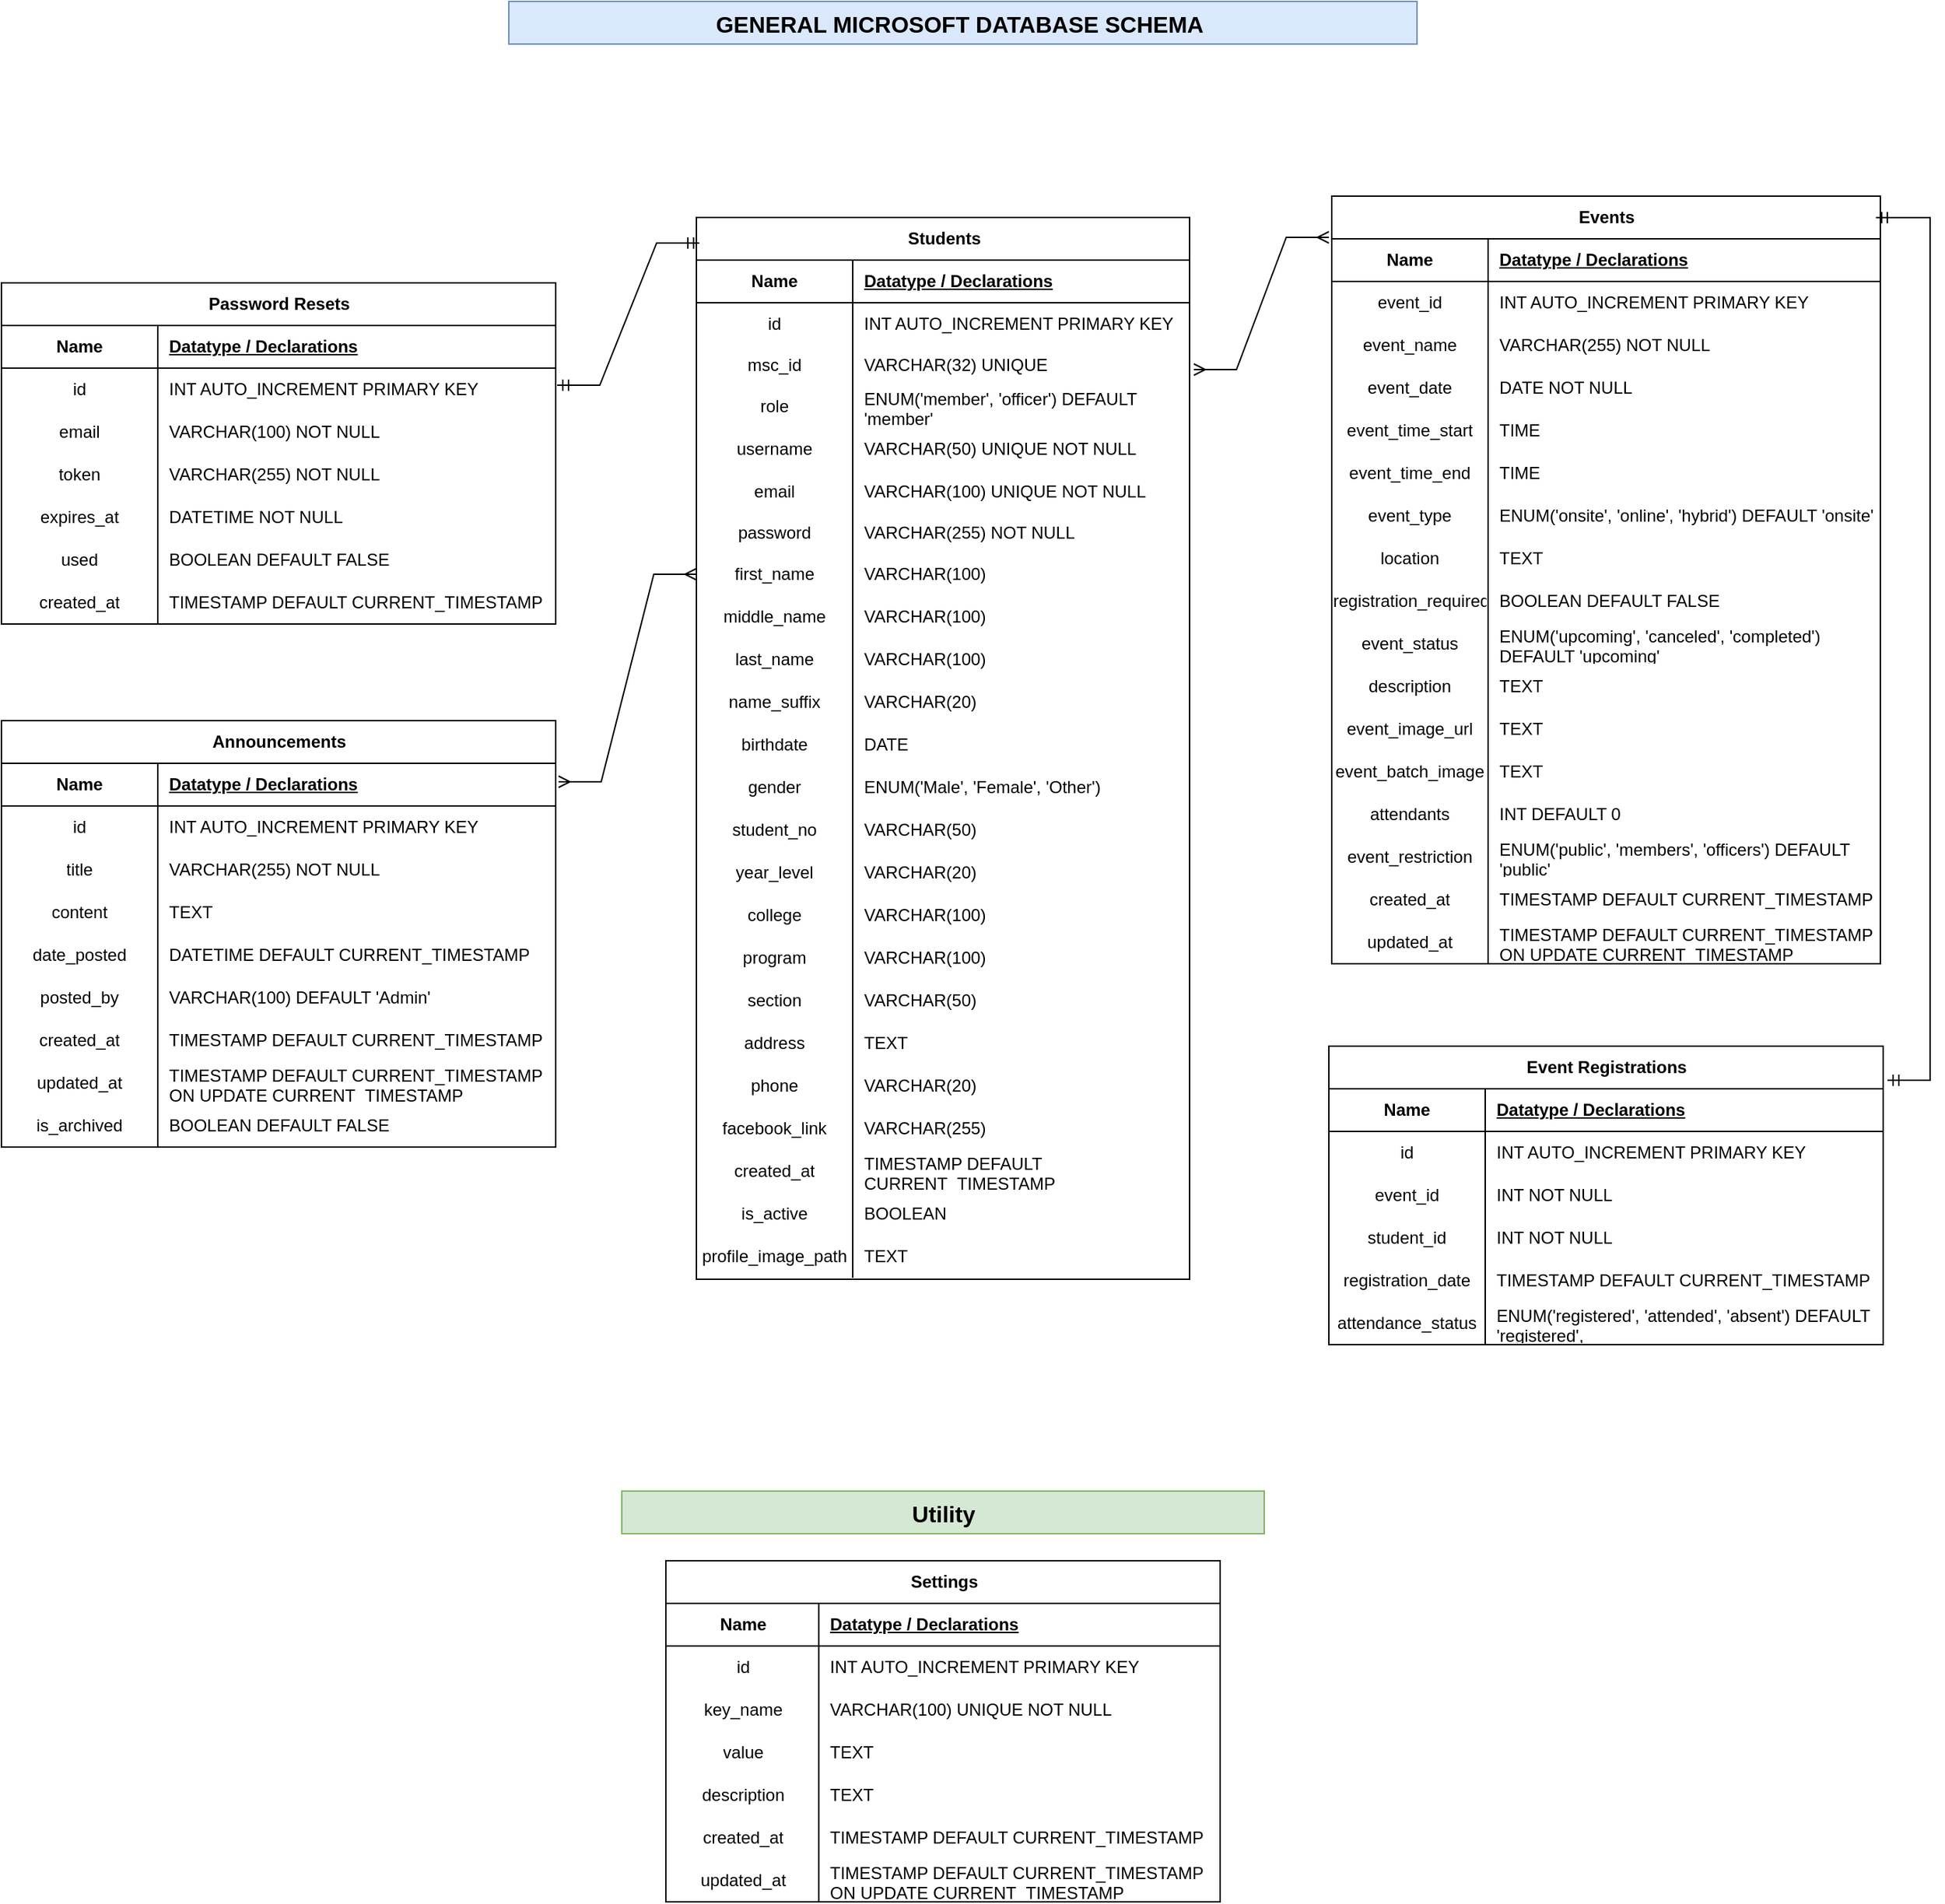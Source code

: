 <mxfile version="28.0.7">
  <diagram id="C5RBs43oDa-KdzZeNtuy" name="Page-1">
    <mxGraphModel dx="3577" dy="2840" grid="0" gridSize="10" guides="1" tooltips="1" connect="1" arrows="1" fold="1" page="0" pageScale="1" pageWidth="827" pageHeight="1169" math="0" shadow="0">
      <root>
        <mxCell id="WIyWlLk6GJQsqaUBKTNV-0" />
        <mxCell id="WIyWlLk6GJQsqaUBKTNV-1" parent="WIyWlLk6GJQsqaUBKTNV-0" />
        <mxCell id="vbm99IgwCuRkH58RdHZ9-53" value="&lt;font style=&quot;font-size: 16px;&quot;&gt;&lt;b&gt;GENERAL MICROSOFT DATABASE SCHEMA&amp;nbsp;&lt;/b&gt;&lt;/font&gt;" style="text;strokeColor=#6c8ebf;fillColor=#dae8fc;spacingLeft=4;spacingRight=4;overflow=hidden;rotatable=0;points=[[0,0.5],[1,0.5]];portConstraint=eastwest;fontSize=12;whiteSpace=wrap;html=1;align=center;" parent="WIyWlLk6GJQsqaUBKTNV-1" vertex="1">
          <mxGeometry x="-562" y="-1230" width="639" height="30" as="geometry" />
        </mxCell>
        <mxCell id="vbm99IgwCuRkH58RdHZ9-57" value="Events" style="shape=table;startSize=30;container=1;collapsible=1;childLayout=tableLayout;fixedRows=1;rowLines=0;fontStyle=1;align=center;resizeLast=1;html=1;" parent="WIyWlLk6GJQsqaUBKTNV-1" vertex="1">
          <mxGeometry x="17" y="-1093" width="386" height="540" as="geometry" />
        </mxCell>
        <mxCell id="vbm99IgwCuRkH58RdHZ9-58" value="" style="shape=tableRow;horizontal=0;startSize=0;swimlaneHead=0;swimlaneBody=0;fillColor=none;collapsible=0;dropTarget=0;points=[[0,0.5],[1,0.5]];portConstraint=eastwest;top=0;left=0;right=0;bottom=1;" parent="vbm99IgwCuRkH58RdHZ9-57" vertex="1">
          <mxGeometry y="30" width="386" height="30" as="geometry" />
        </mxCell>
        <mxCell id="vbm99IgwCuRkH58RdHZ9-59" value="Name" style="shape=partialRectangle;connectable=0;fillColor=none;top=0;left=0;bottom=0;right=0;fontStyle=1;overflow=hidden;whiteSpace=wrap;html=1;" parent="vbm99IgwCuRkH58RdHZ9-58" vertex="1">
          <mxGeometry width="110" height="30" as="geometry">
            <mxRectangle width="110" height="30" as="alternateBounds" />
          </mxGeometry>
        </mxCell>
        <mxCell id="vbm99IgwCuRkH58RdHZ9-60" value="Datatype / Declarations" style="shape=partialRectangle;connectable=0;fillColor=none;top=0;left=0;bottom=0;right=0;align=left;spacingLeft=6;fontStyle=5;overflow=hidden;whiteSpace=wrap;html=1;" parent="vbm99IgwCuRkH58RdHZ9-58" vertex="1">
          <mxGeometry x="110" width="276" height="30" as="geometry">
            <mxRectangle width="276" height="30" as="alternateBounds" />
          </mxGeometry>
        </mxCell>
        <mxCell id="vbm99IgwCuRkH58RdHZ9-61" value="" style="shape=tableRow;horizontal=0;startSize=0;swimlaneHead=0;swimlaneBody=0;fillColor=none;collapsible=0;dropTarget=0;points=[[0,0.5],[1,0.5]];portConstraint=eastwest;top=0;left=0;right=0;bottom=0;" parent="vbm99IgwCuRkH58RdHZ9-57" vertex="1">
          <mxGeometry y="60" width="386" height="30" as="geometry" />
        </mxCell>
        <mxCell id="vbm99IgwCuRkH58RdHZ9-62" value="event_id" style="shape=partialRectangle;connectable=0;fillColor=none;top=0;left=0;bottom=0;right=0;editable=1;overflow=hidden;whiteSpace=wrap;html=1;" parent="vbm99IgwCuRkH58RdHZ9-61" vertex="1">
          <mxGeometry width="110" height="30" as="geometry">
            <mxRectangle width="110" height="30" as="alternateBounds" />
          </mxGeometry>
        </mxCell>
        <mxCell id="vbm99IgwCuRkH58RdHZ9-63" value="INT AUTO_INCREMENT PRIMARY KEY" style="shape=partialRectangle;connectable=0;fillColor=none;top=0;left=0;bottom=0;right=0;align=left;spacingLeft=6;overflow=hidden;whiteSpace=wrap;html=1;" parent="vbm99IgwCuRkH58RdHZ9-61" vertex="1">
          <mxGeometry x="110" width="276" height="30" as="geometry">
            <mxRectangle width="276" height="30" as="alternateBounds" />
          </mxGeometry>
        </mxCell>
        <mxCell id="vbm99IgwCuRkH58RdHZ9-64" value="" style="shape=tableRow;horizontal=0;startSize=0;swimlaneHead=0;swimlaneBody=0;fillColor=none;collapsible=0;dropTarget=0;points=[[0,0.5],[1,0.5]];portConstraint=eastwest;top=0;left=0;right=0;bottom=0;" parent="vbm99IgwCuRkH58RdHZ9-57" vertex="1">
          <mxGeometry y="90" width="386" height="30" as="geometry" />
        </mxCell>
        <mxCell id="vbm99IgwCuRkH58RdHZ9-65" value="event_name" style="shape=partialRectangle;connectable=0;fillColor=none;top=0;left=0;bottom=0;right=0;editable=1;overflow=hidden;whiteSpace=wrap;html=1;" parent="vbm99IgwCuRkH58RdHZ9-64" vertex="1">
          <mxGeometry width="110" height="30" as="geometry">
            <mxRectangle width="110" height="30" as="alternateBounds" />
          </mxGeometry>
        </mxCell>
        <mxCell id="vbm99IgwCuRkH58RdHZ9-66" value="VARCHAR(255) NOT NULL" style="shape=partialRectangle;connectable=0;fillColor=none;top=0;left=0;bottom=0;right=0;align=left;spacingLeft=6;overflow=hidden;whiteSpace=wrap;html=1;" parent="vbm99IgwCuRkH58RdHZ9-64" vertex="1">
          <mxGeometry x="110" width="276" height="30" as="geometry">
            <mxRectangle width="276" height="30" as="alternateBounds" />
          </mxGeometry>
        </mxCell>
        <mxCell id="vbm99IgwCuRkH58RdHZ9-67" value="" style="shape=tableRow;horizontal=0;startSize=0;swimlaneHead=0;swimlaneBody=0;fillColor=none;collapsible=0;dropTarget=0;points=[[0,0.5],[1,0.5]];portConstraint=eastwest;top=0;left=0;right=0;bottom=0;" parent="vbm99IgwCuRkH58RdHZ9-57" vertex="1">
          <mxGeometry y="120" width="386" height="30" as="geometry" />
        </mxCell>
        <mxCell id="vbm99IgwCuRkH58RdHZ9-68" value="event_date" style="shape=partialRectangle;connectable=0;fillColor=none;top=0;left=0;bottom=0;right=0;editable=1;overflow=hidden;whiteSpace=wrap;html=1;" parent="vbm99IgwCuRkH58RdHZ9-67" vertex="1">
          <mxGeometry width="110" height="30" as="geometry">
            <mxRectangle width="110" height="30" as="alternateBounds" />
          </mxGeometry>
        </mxCell>
        <mxCell id="vbm99IgwCuRkH58RdHZ9-69" value="DATE NOT NULL" style="shape=partialRectangle;connectable=0;fillColor=none;top=0;left=0;bottom=0;right=0;align=left;spacingLeft=6;overflow=hidden;whiteSpace=wrap;html=1;" parent="vbm99IgwCuRkH58RdHZ9-67" vertex="1">
          <mxGeometry x="110" width="276" height="30" as="geometry">
            <mxRectangle width="276" height="30" as="alternateBounds" />
          </mxGeometry>
        </mxCell>
        <mxCell id="vbm99IgwCuRkH58RdHZ9-70" value="" style="shape=tableRow;horizontal=0;startSize=0;swimlaneHead=0;swimlaneBody=0;fillColor=none;collapsible=0;dropTarget=0;points=[[0,0.5],[1,0.5]];portConstraint=eastwest;top=0;left=0;right=0;bottom=0;" parent="vbm99IgwCuRkH58RdHZ9-57" vertex="1">
          <mxGeometry y="150" width="386" height="30" as="geometry" />
        </mxCell>
        <mxCell id="vbm99IgwCuRkH58RdHZ9-71" value="event_time_start" style="shape=partialRectangle;connectable=0;fillColor=none;top=0;left=0;bottom=0;right=0;editable=1;overflow=hidden;whiteSpace=wrap;html=1;" parent="vbm99IgwCuRkH58RdHZ9-70" vertex="1">
          <mxGeometry width="110" height="30" as="geometry">
            <mxRectangle width="110" height="30" as="alternateBounds" />
          </mxGeometry>
        </mxCell>
        <mxCell id="vbm99IgwCuRkH58RdHZ9-72" value="TIME" style="shape=partialRectangle;connectable=0;fillColor=none;top=0;left=0;bottom=0;right=0;align=left;spacingLeft=6;overflow=hidden;whiteSpace=wrap;html=1;" parent="vbm99IgwCuRkH58RdHZ9-70" vertex="1">
          <mxGeometry x="110" width="276" height="30" as="geometry">
            <mxRectangle width="276" height="30" as="alternateBounds" />
          </mxGeometry>
        </mxCell>
        <mxCell id="vbm99IgwCuRkH58RdHZ9-73" value="" style="shape=tableRow;horizontal=0;startSize=0;swimlaneHead=0;swimlaneBody=0;fillColor=none;collapsible=0;dropTarget=0;points=[[0,0.5],[1,0.5]];portConstraint=eastwest;top=0;left=0;right=0;bottom=0;" parent="vbm99IgwCuRkH58RdHZ9-57" vertex="1">
          <mxGeometry y="180" width="386" height="30" as="geometry" />
        </mxCell>
        <mxCell id="vbm99IgwCuRkH58RdHZ9-74" value="event_time_end" style="shape=partialRectangle;connectable=0;fillColor=none;top=0;left=0;bottom=0;right=0;editable=1;overflow=hidden;whiteSpace=wrap;html=1;" parent="vbm99IgwCuRkH58RdHZ9-73" vertex="1">
          <mxGeometry width="110" height="30" as="geometry">
            <mxRectangle width="110" height="30" as="alternateBounds" />
          </mxGeometry>
        </mxCell>
        <mxCell id="vbm99IgwCuRkH58RdHZ9-75" value="TIME" style="shape=partialRectangle;connectable=0;fillColor=none;top=0;left=0;bottom=0;right=0;align=left;spacingLeft=6;overflow=hidden;whiteSpace=wrap;html=1;" parent="vbm99IgwCuRkH58RdHZ9-73" vertex="1">
          <mxGeometry x="110" width="276" height="30" as="geometry">
            <mxRectangle width="276" height="30" as="alternateBounds" />
          </mxGeometry>
        </mxCell>
        <mxCell id="vbm99IgwCuRkH58RdHZ9-76" value="" style="shape=tableRow;horizontal=0;startSize=0;swimlaneHead=0;swimlaneBody=0;fillColor=none;collapsible=0;dropTarget=0;points=[[0,0.5],[1,0.5]];portConstraint=eastwest;top=0;left=0;right=0;bottom=0;" parent="vbm99IgwCuRkH58RdHZ9-57" vertex="1">
          <mxGeometry y="210" width="386" height="30" as="geometry" />
        </mxCell>
        <mxCell id="vbm99IgwCuRkH58RdHZ9-77" value="event_type" style="shape=partialRectangle;connectable=0;fillColor=none;top=0;left=0;bottom=0;right=0;editable=1;overflow=hidden;whiteSpace=wrap;html=1;" parent="vbm99IgwCuRkH58RdHZ9-76" vertex="1">
          <mxGeometry width="110" height="30" as="geometry">
            <mxRectangle width="110" height="30" as="alternateBounds" />
          </mxGeometry>
        </mxCell>
        <mxCell id="vbm99IgwCuRkH58RdHZ9-78" value="ENUM(&#39;onsite&#39;, &#39;online&#39;, &#39;hybrid&#39;) DEFAULT &#39;onsite&#39;" style="shape=partialRectangle;connectable=0;fillColor=none;top=0;left=0;bottom=0;right=0;align=left;spacingLeft=6;overflow=hidden;whiteSpace=wrap;html=1;" parent="vbm99IgwCuRkH58RdHZ9-76" vertex="1">
          <mxGeometry x="110" width="276" height="30" as="geometry">
            <mxRectangle width="276" height="30" as="alternateBounds" />
          </mxGeometry>
        </mxCell>
        <mxCell id="tccQVH1bGNktPAKBM2gR-22" value="" style="shape=tableRow;horizontal=0;startSize=0;swimlaneHead=0;swimlaneBody=0;fillColor=none;collapsible=0;dropTarget=0;points=[[0,0.5],[1,0.5]];portConstraint=eastwest;top=0;left=0;right=0;bottom=0;" parent="vbm99IgwCuRkH58RdHZ9-57" vertex="1">
          <mxGeometry y="240" width="386" height="30" as="geometry" />
        </mxCell>
        <mxCell id="tccQVH1bGNktPAKBM2gR-23" value="location" style="shape=partialRectangle;connectable=0;fillColor=none;top=0;left=0;bottom=0;right=0;editable=1;overflow=hidden;whiteSpace=wrap;html=1;" parent="tccQVH1bGNktPAKBM2gR-22" vertex="1">
          <mxGeometry width="110" height="30" as="geometry">
            <mxRectangle width="110" height="30" as="alternateBounds" />
          </mxGeometry>
        </mxCell>
        <mxCell id="tccQVH1bGNktPAKBM2gR-24" value="TEXT" style="shape=partialRectangle;connectable=0;fillColor=none;top=0;left=0;bottom=0;right=0;align=left;spacingLeft=6;overflow=hidden;whiteSpace=wrap;html=1;" parent="tccQVH1bGNktPAKBM2gR-22" vertex="1">
          <mxGeometry x="110" width="276" height="30" as="geometry">
            <mxRectangle width="276" height="30" as="alternateBounds" />
          </mxGeometry>
        </mxCell>
        <mxCell id="tccQVH1bGNktPAKBM2gR-25" value="" style="shape=tableRow;horizontal=0;startSize=0;swimlaneHead=0;swimlaneBody=0;fillColor=none;collapsible=0;dropTarget=0;points=[[0,0.5],[1,0.5]];portConstraint=eastwest;top=0;left=0;right=0;bottom=0;" parent="vbm99IgwCuRkH58RdHZ9-57" vertex="1">
          <mxGeometry y="270" width="386" height="30" as="geometry" />
        </mxCell>
        <mxCell id="tccQVH1bGNktPAKBM2gR-26" value="registration_required" style="shape=partialRectangle;connectable=0;fillColor=none;top=0;left=0;bottom=0;right=0;editable=1;overflow=hidden;whiteSpace=wrap;html=1;" parent="tccQVH1bGNktPAKBM2gR-25" vertex="1">
          <mxGeometry width="110" height="30" as="geometry">
            <mxRectangle width="110" height="30" as="alternateBounds" />
          </mxGeometry>
        </mxCell>
        <mxCell id="tccQVH1bGNktPAKBM2gR-27" value="BOOLEAN DEFAULT FALSE" style="shape=partialRectangle;connectable=0;fillColor=none;top=0;left=0;bottom=0;right=0;align=left;spacingLeft=6;overflow=hidden;whiteSpace=wrap;html=1;" parent="tccQVH1bGNktPAKBM2gR-25" vertex="1">
          <mxGeometry x="110" width="276" height="30" as="geometry">
            <mxRectangle width="276" height="30" as="alternateBounds" />
          </mxGeometry>
        </mxCell>
        <mxCell id="tccQVH1bGNktPAKBM2gR-28" value="" style="shape=tableRow;horizontal=0;startSize=0;swimlaneHead=0;swimlaneBody=0;fillColor=none;collapsible=0;dropTarget=0;points=[[0,0.5],[1,0.5]];portConstraint=eastwest;top=0;left=0;right=0;bottom=0;" parent="vbm99IgwCuRkH58RdHZ9-57" vertex="1">
          <mxGeometry y="300" width="386" height="30" as="geometry" />
        </mxCell>
        <mxCell id="tccQVH1bGNktPAKBM2gR-29" value="event_status" style="shape=partialRectangle;connectable=0;fillColor=none;top=0;left=0;bottom=0;right=0;editable=1;overflow=hidden;whiteSpace=wrap;html=1;" parent="tccQVH1bGNktPAKBM2gR-28" vertex="1">
          <mxGeometry width="110" height="30" as="geometry">
            <mxRectangle width="110" height="30" as="alternateBounds" />
          </mxGeometry>
        </mxCell>
        <mxCell id="tccQVH1bGNktPAKBM2gR-30" value="ENUM(&#39;upcoming&#39;, &#39;canceled&#39;, &#39;completed&#39;) DEFAULT &#39;upcoming&#39;" style="shape=partialRectangle;connectable=0;fillColor=none;top=0;left=0;bottom=0;right=0;align=left;spacingLeft=6;overflow=hidden;whiteSpace=wrap;html=1;" parent="tccQVH1bGNktPAKBM2gR-28" vertex="1">
          <mxGeometry x="110" width="276" height="30" as="geometry">
            <mxRectangle width="276" height="30" as="alternateBounds" />
          </mxGeometry>
        </mxCell>
        <mxCell id="tccQVH1bGNktPAKBM2gR-31" value="" style="shape=tableRow;horizontal=0;startSize=0;swimlaneHead=0;swimlaneBody=0;fillColor=none;collapsible=0;dropTarget=0;points=[[0,0.5],[1,0.5]];portConstraint=eastwest;top=0;left=0;right=0;bottom=0;" parent="vbm99IgwCuRkH58RdHZ9-57" vertex="1">
          <mxGeometry y="330" width="386" height="30" as="geometry" />
        </mxCell>
        <mxCell id="tccQVH1bGNktPAKBM2gR-32" value="description" style="shape=partialRectangle;connectable=0;fillColor=none;top=0;left=0;bottom=0;right=0;editable=1;overflow=hidden;whiteSpace=wrap;html=1;" parent="tccQVH1bGNktPAKBM2gR-31" vertex="1">
          <mxGeometry width="110" height="30" as="geometry">
            <mxRectangle width="110" height="30" as="alternateBounds" />
          </mxGeometry>
        </mxCell>
        <mxCell id="tccQVH1bGNktPAKBM2gR-33" value="TEXT" style="shape=partialRectangle;connectable=0;fillColor=none;top=0;left=0;bottom=0;right=0;align=left;spacingLeft=6;overflow=hidden;whiteSpace=wrap;html=1;" parent="tccQVH1bGNktPAKBM2gR-31" vertex="1">
          <mxGeometry x="110" width="276" height="30" as="geometry">
            <mxRectangle width="276" height="30" as="alternateBounds" />
          </mxGeometry>
        </mxCell>
        <mxCell id="zMV7ez7-qFqQGnL5Z5g3-118" value="" style="shape=tableRow;horizontal=0;startSize=0;swimlaneHead=0;swimlaneBody=0;fillColor=none;collapsible=0;dropTarget=0;points=[[0,0.5],[1,0.5]];portConstraint=eastwest;top=0;left=0;right=0;bottom=0;" parent="vbm99IgwCuRkH58RdHZ9-57" vertex="1">
          <mxGeometry y="360" width="386" height="30" as="geometry" />
        </mxCell>
        <mxCell id="zMV7ez7-qFqQGnL5Z5g3-119" value="event_image_url" style="shape=partialRectangle;connectable=0;fillColor=none;top=0;left=0;bottom=0;right=0;editable=1;overflow=hidden;whiteSpace=wrap;html=1;" parent="zMV7ez7-qFqQGnL5Z5g3-118" vertex="1">
          <mxGeometry width="110" height="30" as="geometry">
            <mxRectangle width="110" height="30" as="alternateBounds" />
          </mxGeometry>
        </mxCell>
        <mxCell id="zMV7ez7-qFqQGnL5Z5g3-120" value="TEXT" style="shape=partialRectangle;connectable=0;fillColor=none;top=0;left=0;bottom=0;right=0;align=left;spacingLeft=6;overflow=hidden;whiteSpace=wrap;html=1;" parent="zMV7ez7-qFqQGnL5Z5g3-118" vertex="1">
          <mxGeometry x="110" width="276" height="30" as="geometry">
            <mxRectangle width="276" height="30" as="alternateBounds" />
          </mxGeometry>
        </mxCell>
        <mxCell id="NVfW9ddII33GdKFN8y5--3" value="" style="shape=tableRow;horizontal=0;startSize=0;swimlaneHead=0;swimlaneBody=0;fillColor=none;collapsible=0;dropTarget=0;points=[[0,0.5],[1,0.5]];portConstraint=eastwest;top=0;left=0;right=0;bottom=0;" vertex="1" parent="vbm99IgwCuRkH58RdHZ9-57">
          <mxGeometry y="390" width="386" height="30" as="geometry" />
        </mxCell>
        <mxCell id="NVfW9ddII33GdKFN8y5--4" value="event_batch_image" style="shape=partialRectangle;connectable=0;fillColor=none;top=0;left=0;bottom=0;right=0;editable=1;overflow=hidden;whiteSpace=wrap;html=1;" vertex="1" parent="NVfW9ddII33GdKFN8y5--3">
          <mxGeometry width="110" height="30" as="geometry">
            <mxRectangle width="110" height="30" as="alternateBounds" />
          </mxGeometry>
        </mxCell>
        <mxCell id="NVfW9ddII33GdKFN8y5--5" value="TEXT" style="shape=partialRectangle;connectable=0;fillColor=none;top=0;left=0;bottom=0;right=0;align=left;spacingLeft=6;overflow=hidden;whiteSpace=wrap;html=1;" vertex="1" parent="NVfW9ddII33GdKFN8y5--3">
          <mxGeometry x="110" width="276" height="30" as="geometry">
            <mxRectangle width="276" height="30" as="alternateBounds" />
          </mxGeometry>
        </mxCell>
        <mxCell id="NVfW9ddII33GdKFN8y5--6" value="" style="shape=tableRow;horizontal=0;startSize=0;swimlaneHead=0;swimlaneBody=0;fillColor=none;collapsible=0;dropTarget=0;points=[[0,0.5],[1,0.5]];portConstraint=eastwest;top=0;left=0;right=0;bottom=0;" vertex="1" parent="vbm99IgwCuRkH58RdHZ9-57">
          <mxGeometry y="420" width="386" height="30" as="geometry" />
        </mxCell>
        <mxCell id="NVfW9ddII33GdKFN8y5--7" value="attendants" style="shape=partialRectangle;connectable=0;fillColor=none;top=0;left=0;bottom=0;right=0;editable=1;overflow=hidden;whiteSpace=wrap;html=1;" vertex="1" parent="NVfW9ddII33GdKFN8y5--6">
          <mxGeometry width="110" height="30" as="geometry">
            <mxRectangle width="110" height="30" as="alternateBounds" />
          </mxGeometry>
        </mxCell>
        <mxCell id="NVfW9ddII33GdKFN8y5--8" value="INT DEFAULT 0" style="shape=partialRectangle;connectable=0;fillColor=none;top=0;left=0;bottom=0;right=0;align=left;spacingLeft=6;overflow=hidden;whiteSpace=wrap;html=1;" vertex="1" parent="NVfW9ddII33GdKFN8y5--6">
          <mxGeometry x="110" width="276" height="30" as="geometry">
            <mxRectangle width="276" height="30" as="alternateBounds" />
          </mxGeometry>
        </mxCell>
        <mxCell id="NVfW9ddII33GdKFN8y5--9" value="" style="shape=tableRow;horizontal=0;startSize=0;swimlaneHead=0;swimlaneBody=0;fillColor=none;collapsible=0;dropTarget=0;points=[[0,0.5],[1,0.5]];portConstraint=eastwest;top=0;left=0;right=0;bottom=0;" vertex="1" parent="vbm99IgwCuRkH58RdHZ9-57">
          <mxGeometry y="450" width="386" height="30" as="geometry" />
        </mxCell>
        <mxCell id="NVfW9ddII33GdKFN8y5--10" value="event_restriction" style="shape=partialRectangle;connectable=0;fillColor=none;top=0;left=0;bottom=0;right=0;editable=1;overflow=hidden;whiteSpace=wrap;html=1;" vertex="1" parent="NVfW9ddII33GdKFN8y5--9">
          <mxGeometry width="110" height="30" as="geometry">
            <mxRectangle width="110" height="30" as="alternateBounds" />
          </mxGeometry>
        </mxCell>
        <mxCell id="NVfW9ddII33GdKFN8y5--11" value="ENUM(&#39;public&#39;, &#39;members&#39;, &#39;officers&#39;) DEFAULT &#39;public&#39;" style="shape=partialRectangle;connectable=0;fillColor=none;top=0;left=0;bottom=0;right=0;align=left;spacingLeft=6;overflow=hidden;whiteSpace=wrap;html=1;" vertex="1" parent="NVfW9ddII33GdKFN8y5--9">
          <mxGeometry x="110" width="276" height="30" as="geometry">
            <mxRectangle width="276" height="30" as="alternateBounds" />
          </mxGeometry>
        </mxCell>
        <mxCell id="NVfW9ddII33GdKFN8y5--12" value="" style="shape=tableRow;horizontal=0;startSize=0;swimlaneHead=0;swimlaneBody=0;fillColor=none;collapsible=0;dropTarget=0;points=[[0,0.5],[1,0.5]];portConstraint=eastwest;top=0;left=0;right=0;bottom=0;" vertex="1" parent="vbm99IgwCuRkH58RdHZ9-57">
          <mxGeometry y="480" width="386" height="30" as="geometry" />
        </mxCell>
        <mxCell id="NVfW9ddII33GdKFN8y5--13" value="created_at" style="shape=partialRectangle;connectable=0;fillColor=none;top=0;left=0;bottom=0;right=0;editable=1;overflow=hidden;whiteSpace=wrap;html=1;" vertex="1" parent="NVfW9ddII33GdKFN8y5--12">
          <mxGeometry width="110" height="30" as="geometry">
            <mxRectangle width="110" height="30" as="alternateBounds" />
          </mxGeometry>
        </mxCell>
        <mxCell id="NVfW9ddII33GdKFN8y5--14" value="TIMESTAMP DEFAULT CURRENT_TIMESTAMP" style="shape=partialRectangle;connectable=0;fillColor=none;top=0;left=0;bottom=0;right=0;align=left;spacingLeft=6;overflow=hidden;whiteSpace=wrap;html=1;" vertex="1" parent="NVfW9ddII33GdKFN8y5--12">
          <mxGeometry x="110" width="276" height="30" as="geometry">
            <mxRectangle width="276" height="30" as="alternateBounds" />
          </mxGeometry>
        </mxCell>
        <mxCell id="NVfW9ddII33GdKFN8y5--15" value="" style="shape=tableRow;horizontal=0;startSize=0;swimlaneHead=0;swimlaneBody=0;fillColor=none;collapsible=0;dropTarget=0;points=[[0,0.5],[1,0.5]];portConstraint=eastwest;top=0;left=0;right=0;bottom=0;" vertex="1" parent="vbm99IgwCuRkH58RdHZ9-57">
          <mxGeometry y="510" width="386" height="30" as="geometry" />
        </mxCell>
        <mxCell id="NVfW9ddII33GdKFN8y5--16" value="updated_at" style="shape=partialRectangle;connectable=0;fillColor=none;top=0;left=0;bottom=0;right=0;editable=1;overflow=hidden;whiteSpace=wrap;html=1;" vertex="1" parent="NVfW9ddII33GdKFN8y5--15">
          <mxGeometry width="110" height="30" as="geometry">
            <mxRectangle width="110" height="30" as="alternateBounds" />
          </mxGeometry>
        </mxCell>
        <mxCell id="NVfW9ddII33GdKFN8y5--17" value="TIMESTAMP DEFAULT CURRENT_TIMESTAMP ON UPDATE CURRENT_TIMESTAMP" style="shape=partialRectangle;connectable=0;fillColor=none;top=0;left=0;bottom=0;right=0;align=left;spacingLeft=6;overflow=hidden;whiteSpace=wrap;html=1;" vertex="1" parent="NVfW9ddII33GdKFN8y5--15">
          <mxGeometry x="110" width="276" height="30" as="geometry">
            <mxRectangle width="276" height="30" as="alternateBounds" />
          </mxGeometry>
        </mxCell>
        <mxCell id="vbm99IgwCuRkH58RdHZ9-82" value="Students" style="shape=table;startSize=30;container=1;collapsible=1;childLayout=tableLayout;fixedRows=1;rowLines=0;fontStyle=1;align=center;resizeLast=1;html=1;" parent="WIyWlLk6GJQsqaUBKTNV-1" vertex="1">
          <mxGeometry x="-430" y="-1078" width="347" height="747" as="geometry" />
        </mxCell>
        <mxCell id="vbm99IgwCuRkH58RdHZ9-83" value="" style="shape=tableRow;horizontal=0;startSize=0;swimlaneHead=0;swimlaneBody=0;fillColor=none;collapsible=0;dropTarget=0;points=[[0,0.5],[1,0.5]];portConstraint=eastwest;top=0;left=0;right=0;bottom=1;" parent="vbm99IgwCuRkH58RdHZ9-82" vertex="1">
          <mxGeometry y="30" width="347" height="30" as="geometry" />
        </mxCell>
        <mxCell id="vbm99IgwCuRkH58RdHZ9-84" value="Name" style="shape=partialRectangle;connectable=0;fillColor=none;top=0;left=0;bottom=0;right=0;fontStyle=1;overflow=hidden;whiteSpace=wrap;html=1;" parent="vbm99IgwCuRkH58RdHZ9-83" vertex="1">
          <mxGeometry width="110" height="30" as="geometry">
            <mxRectangle width="110" height="30" as="alternateBounds" />
          </mxGeometry>
        </mxCell>
        <mxCell id="vbm99IgwCuRkH58RdHZ9-85" value="Datatype / Declarations" style="shape=partialRectangle;connectable=0;fillColor=none;top=0;left=0;bottom=0;right=0;align=left;spacingLeft=6;fontStyle=5;overflow=hidden;whiteSpace=wrap;html=1;" parent="vbm99IgwCuRkH58RdHZ9-83" vertex="1">
          <mxGeometry x="110" width="237" height="30" as="geometry">
            <mxRectangle width="237" height="30" as="alternateBounds" />
          </mxGeometry>
        </mxCell>
        <mxCell id="vbm99IgwCuRkH58RdHZ9-86" value="" style="shape=tableRow;horizontal=0;startSize=0;swimlaneHead=0;swimlaneBody=0;fillColor=none;collapsible=0;dropTarget=0;points=[[0,0.5],[1,0.5]];portConstraint=eastwest;top=0;left=0;right=0;bottom=0;" parent="vbm99IgwCuRkH58RdHZ9-82" vertex="1">
          <mxGeometry y="60" width="347" height="30" as="geometry" />
        </mxCell>
        <mxCell id="vbm99IgwCuRkH58RdHZ9-87" value="id" style="shape=partialRectangle;connectable=0;fillColor=none;top=0;left=0;bottom=0;right=0;editable=1;overflow=hidden;whiteSpace=wrap;html=1;" parent="vbm99IgwCuRkH58RdHZ9-86" vertex="1">
          <mxGeometry width="110" height="30" as="geometry">
            <mxRectangle width="110" height="30" as="alternateBounds" />
          </mxGeometry>
        </mxCell>
        <mxCell id="vbm99IgwCuRkH58RdHZ9-88" value="INT AUTO_INCREMENT PRIMARY KEY" style="shape=partialRectangle;connectable=0;fillColor=none;top=0;left=0;bottom=0;right=0;align=left;spacingLeft=6;overflow=hidden;whiteSpace=wrap;html=1;" parent="vbm99IgwCuRkH58RdHZ9-86" vertex="1">
          <mxGeometry x="110" width="237" height="30" as="geometry">
            <mxRectangle width="237" height="30" as="alternateBounds" />
          </mxGeometry>
        </mxCell>
        <mxCell id="vbm99IgwCuRkH58RdHZ9-89" value="" style="shape=tableRow;horizontal=0;startSize=0;swimlaneHead=0;swimlaneBody=0;fillColor=none;collapsible=0;dropTarget=0;points=[[0,0.5],[1,0.5]];portConstraint=eastwest;top=0;left=0;right=0;bottom=0;" parent="vbm99IgwCuRkH58RdHZ9-82" vertex="1">
          <mxGeometry y="90" width="347" height="28" as="geometry" />
        </mxCell>
        <mxCell id="vbm99IgwCuRkH58RdHZ9-90" value="msc_id" style="shape=partialRectangle;connectable=0;fillColor=none;top=0;left=0;bottom=0;right=0;editable=1;overflow=hidden;whiteSpace=wrap;html=1;" parent="vbm99IgwCuRkH58RdHZ9-89" vertex="1">
          <mxGeometry width="110" height="28" as="geometry">
            <mxRectangle width="110" height="28" as="alternateBounds" />
          </mxGeometry>
        </mxCell>
        <mxCell id="vbm99IgwCuRkH58RdHZ9-91" value="VARCHAR(32) UNIQUE" style="shape=partialRectangle;connectable=0;fillColor=none;top=0;left=0;bottom=0;right=0;align=left;spacingLeft=6;overflow=hidden;whiteSpace=wrap;html=1;" parent="vbm99IgwCuRkH58RdHZ9-89" vertex="1">
          <mxGeometry x="110" width="237" height="28" as="geometry">
            <mxRectangle width="237" height="28" as="alternateBounds" />
          </mxGeometry>
        </mxCell>
        <mxCell id="vbm99IgwCuRkH58RdHZ9-92" value="" style="shape=tableRow;horizontal=0;startSize=0;swimlaneHead=0;swimlaneBody=0;fillColor=none;collapsible=0;dropTarget=0;points=[[0,0.5],[1,0.5]];portConstraint=eastwest;top=0;left=0;right=0;bottom=0;" parent="vbm99IgwCuRkH58RdHZ9-82" vertex="1">
          <mxGeometry y="118" width="347" height="30" as="geometry" />
        </mxCell>
        <mxCell id="vbm99IgwCuRkH58RdHZ9-93" value="role" style="shape=partialRectangle;connectable=0;fillColor=none;top=0;left=0;bottom=0;right=0;editable=1;overflow=hidden;whiteSpace=wrap;html=1;" parent="vbm99IgwCuRkH58RdHZ9-92" vertex="1">
          <mxGeometry width="110" height="30" as="geometry">
            <mxRectangle width="110" height="30" as="alternateBounds" />
          </mxGeometry>
        </mxCell>
        <mxCell id="vbm99IgwCuRkH58RdHZ9-94" value="ENUM(&#39;member&#39;, &#39;officer&#39;) DEFAULT &#39;member&#39;" style="shape=partialRectangle;connectable=0;fillColor=none;top=0;left=0;bottom=0;right=0;align=left;spacingLeft=6;overflow=hidden;whiteSpace=wrap;html=1;" parent="vbm99IgwCuRkH58RdHZ9-92" vertex="1">
          <mxGeometry x="110" width="237" height="30" as="geometry">
            <mxRectangle width="237" height="30" as="alternateBounds" />
          </mxGeometry>
        </mxCell>
        <mxCell id="vbm99IgwCuRkH58RdHZ9-95" value="" style="shape=tableRow;horizontal=0;startSize=0;swimlaneHead=0;swimlaneBody=0;fillColor=none;collapsible=0;dropTarget=0;points=[[0,0.5],[1,0.5]];portConstraint=eastwest;top=0;left=0;right=0;bottom=0;" parent="vbm99IgwCuRkH58RdHZ9-82" vertex="1">
          <mxGeometry y="148" width="347" height="30" as="geometry" />
        </mxCell>
        <mxCell id="vbm99IgwCuRkH58RdHZ9-96" value="username" style="shape=partialRectangle;connectable=0;fillColor=none;top=0;left=0;bottom=0;right=0;editable=1;overflow=hidden;whiteSpace=wrap;html=1;" parent="vbm99IgwCuRkH58RdHZ9-95" vertex="1">
          <mxGeometry width="110" height="30" as="geometry">
            <mxRectangle width="110" height="30" as="alternateBounds" />
          </mxGeometry>
        </mxCell>
        <mxCell id="vbm99IgwCuRkH58RdHZ9-97" value="VARCHAR(50) UNIQUE NOT NULL" style="shape=partialRectangle;connectable=0;fillColor=none;top=0;left=0;bottom=0;right=0;align=left;spacingLeft=6;overflow=hidden;whiteSpace=wrap;html=1;" parent="vbm99IgwCuRkH58RdHZ9-95" vertex="1">
          <mxGeometry x="110" width="237" height="30" as="geometry">
            <mxRectangle width="237" height="30" as="alternateBounds" />
          </mxGeometry>
        </mxCell>
        <mxCell id="vbm99IgwCuRkH58RdHZ9-98" value="" style="shape=tableRow;horizontal=0;startSize=0;swimlaneHead=0;swimlaneBody=0;fillColor=none;collapsible=0;dropTarget=0;points=[[0,0.5],[1,0.5]];portConstraint=eastwest;top=0;left=0;right=0;bottom=0;" parent="vbm99IgwCuRkH58RdHZ9-82" vertex="1">
          <mxGeometry y="178" width="347" height="30" as="geometry" />
        </mxCell>
        <mxCell id="vbm99IgwCuRkH58RdHZ9-99" value="email" style="shape=partialRectangle;connectable=0;fillColor=none;top=0;left=0;bottom=0;right=0;editable=1;overflow=hidden;whiteSpace=wrap;html=1;" parent="vbm99IgwCuRkH58RdHZ9-98" vertex="1">
          <mxGeometry width="110" height="30" as="geometry">
            <mxRectangle width="110" height="30" as="alternateBounds" />
          </mxGeometry>
        </mxCell>
        <mxCell id="vbm99IgwCuRkH58RdHZ9-100" value="VARCHAR(100) UNIQUE NOT NULL" style="shape=partialRectangle;connectable=0;fillColor=none;top=0;left=0;bottom=0;right=0;align=left;spacingLeft=6;overflow=hidden;whiteSpace=wrap;html=1;" parent="vbm99IgwCuRkH58RdHZ9-98" vertex="1">
          <mxGeometry x="110" width="237" height="30" as="geometry">
            <mxRectangle width="237" height="30" as="alternateBounds" />
          </mxGeometry>
        </mxCell>
        <mxCell id="vbm99IgwCuRkH58RdHZ9-101" value="" style="shape=tableRow;horizontal=0;startSize=0;swimlaneHead=0;swimlaneBody=0;fillColor=none;collapsible=0;dropTarget=0;points=[[0,0.5],[1,0.5]];portConstraint=eastwest;top=0;left=0;right=0;bottom=0;" parent="vbm99IgwCuRkH58RdHZ9-82" vertex="1">
          <mxGeometry y="208" width="347" height="28" as="geometry" />
        </mxCell>
        <mxCell id="vbm99IgwCuRkH58RdHZ9-102" value="password" style="shape=partialRectangle;connectable=0;fillColor=none;top=0;left=0;bottom=0;right=0;editable=1;overflow=hidden;whiteSpace=wrap;html=1;" parent="vbm99IgwCuRkH58RdHZ9-101" vertex="1">
          <mxGeometry width="110" height="28" as="geometry">
            <mxRectangle width="110" height="28" as="alternateBounds" />
          </mxGeometry>
        </mxCell>
        <mxCell id="vbm99IgwCuRkH58RdHZ9-103" value="VARCHAR(255) NOT NULL" style="shape=partialRectangle;connectable=0;fillColor=none;top=0;left=0;bottom=0;right=0;align=left;spacingLeft=6;overflow=hidden;whiteSpace=wrap;html=1;" parent="vbm99IgwCuRkH58RdHZ9-101" vertex="1">
          <mxGeometry x="110" width="237" height="28" as="geometry">
            <mxRectangle width="237" height="28" as="alternateBounds" />
          </mxGeometry>
        </mxCell>
        <mxCell id="vbm99IgwCuRkH58RdHZ9-104" value="" style="shape=tableRow;horizontal=0;startSize=0;swimlaneHead=0;swimlaneBody=0;fillColor=none;collapsible=0;dropTarget=0;points=[[0,0.5],[1,0.5]];portConstraint=eastwest;top=0;left=0;right=0;bottom=0;" parent="vbm99IgwCuRkH58RdHZ9-82" vertex="1">
          <mxGeometry y="236" width="347" height="30" as="geometry" />
        </mxCell>
        <mxCell id="vbm99IgwCuRkH58RdHZ9-105" value="first_name" style="shape=partialRectangle;connectable=0;fillColor=none;top=0;left=0;bottom=0;right=0;editable=1;overflow=hidden;whiteSpace=wrap;html=1;" parent="vbm99IgwCuRkH58RdHZ9-104" vertex="1">
          <mxGeometry width="110" height="30" as="geometry">
            <mxRectangle width="110" height="30" as="alternateBounds" />
          </mxGeometry>
        </mxCell>
        <mxCell id="vbm99IgwCuRkH58RdHZ9-106" value="VARCHAR(100)" style="shape=partialRectangle;connectable=0;fillColor=none;top=0;left=0;bottom=0;right=0;align=left;spacingLeft=6;overflow=hidden;whiteSpace=wrap;html=1;" parent="vbm99IgwCuRkH58RdHZ9-104" vertex="1">
          <mxGeometry x="110" width="237" height="30" as="geometry">
            <mxRectangle width="237" height="30" as="alternateBounds" />
          </mxGeometry>
        </mxCell>
        <mxCell id="vbm99IgwCuRkH58RdHZ9-107" value="" style="shape=tableRow;horizontal=0;startSize=0;swimlaneHead=0;swimlaneBody=0;fillColor=none;collapsible=0;dropTarget=0;points=[[0,0.5],[1,0.5]];portConstraint=eastwest;top=0;left=0;right=0;bottom=0;" parent="vbm99IgwCuRkH58RdHZ9-82" vertex="1">
          <mxGeometry y="266" width="347" height="30" as="geometry" />
        </mxCell>
        <mxCell id="vbm99IgwCuRkH58RdHZ9-108" value="middle_name" style="shape=partialRectangle;connectable=0;fillColor=none;top=0;left=0;bottom=0;right=0;editable=1;overflow=hidden;whiteSpace=wrap;html=1;" parent="vbm99IgwCuRkH58RdHZ9-107" vertex="1">
          <mxGeometry width="110" height="30" as="geometry">
            <mxRectangle width="110" height="30" as="alternateBounds" />
          </mxGeometry>
        </mxCell>
        <mxCell id="vbm99IgwCuRkH58RdHZ9-109" value="VARCHAR(100)" style="shape=partialRectangle;connectable=0;fillColor=none;top=0;left=0;bottom=0;right=0;align=left;spacingLeft=6;overflow=hidden;whiteSpace=wrap;html=1;" parent="vbm99IgwCuRkH58RdHZ9-107" vertex="1">
          <mxGeometry x="110" width="237" height="30" as="geometry">
            <mxRectangle width="237" height="30" as="alternateBounds" />
          </mxGeometry>
        </mxCell>
        <mxCell id="vbm99IgwCuRkH58RdHZ9-110" value="" style="shape=tableRow;horizontal=0;startSize=0;swimlaneHead=0;swimlaneBody=0;fillColor=none;collapsible=0;dropTarget=0;points=[[0,0.5],[1,0.5]];portConstraint=eastwest;top=0;left=0;right=0;bottom=0;" parent="vbm99IgwCuRkH58RdHZ9-82" vertex="1">
          <mxGeometry y="296" width="347" height="30" as="geometry" />
        </mxCell>
        <mxCell id="vbm99IgwCuRkH58RdHZ9-111" value="last_name" style="shape=partialRectangle;connectable=0;fillColor=none;top=0;left=0;bottom=0;right=0;editable=1;overflow=hidden;whiteSpace=wrap;html=1;" parent="vbm99IgwCuRkH58RdHZ9-110" vertex="1">
          <mxGeometry width="110" height="30" as="geometry">
            <mxRectangle width="110" height="30" as="alternateBounds" />
          </mxGeometry>
        </mxCell>
        <mxCell id="vbm99IgwCuRkH58RdHZ9-112" value="VARCHAR(100)" style="shape=partialRectangle;connectable=0;fillColor=none;top=0;left=0;bottom=0;right=0;align=left;spacingLeft=6;overflow=hidden;whiteSpace=wrap;html=1;" parent="vbm99IgwCuRkH58RdHZ9-110" vertex="1">
          <mxGeometry x="110" width="237" height="30" as="geometry">
            <mxRectangle width="237" height="30" as="alternateBounds" />
          </mxGeometry>
        </mxCell>
        <mxCell id="vbm99IgwCuRkH58RdHZ9-113" value="" style="shape=tableRow;horizontal=0;startSize=0;swimlaneHead=0;swimlaneBody=0;fillColor=none;collapsible=0;dropTarget=0;points=[[0,0.5],[1,0.5]];portConstraint=eastwest;top=0;left=0;right=0;bottom=0;" parent="vbm99IgwCuRkH58RdHZ9-82" vertex="1">
          <mxGeometry y="326" width="347" height="30" as="geometry" />
        </mxCell>
        <mxCell id="vbm99IgwCuRkH58RdHZ9-114" value="name_suffix" style="shape=partialRectangle;connectable=0;fillColor=none;top=0;left=0;bottom=0;right=0;editable=1;overflow=hidden;whiteSpace=wrap;html=1;" parent="vbm99IgwCuRkH58RdHZ9-113" vertex="1">
          <mxGeometry width="110" height="30" as="geometry">
            <mxRectangle width="110" height="30" as="alternateBounds" />
          </mxGeometry>
        </mxCell>
        <mxCell id="vbm99IgwCuRkH58RdHZ9-115" value="VARCHAR(20)" style="shape=partialRectangle;connectable=0;fillColor=none;top=0;left=0;bottom=0;right=0;align=left;spacingLeft=6;overflow=hidden;whiteSpace=wrap;html=1;" parent="vbm99IgwCuRkH58RdHZ9-113" vertex="1">
          <mxGeometry x="110" width="237" height="30" as="geometry">
            <mxRectangle width="237" height="30" as="alternateBounds" />
          </mxGeometry>
        </mxCell>
        <mxCell id="vbm99IgwCuRkH58RdHZ9-116" value="" style="shape=tableRow;horizontal=0;startSize=0;swimlaneHead=0;swimlaneBody=0;fillColor=none;collapsible=0;dropTarget=0;points=[[0,0.5],[1,0.5]];portConstraint=eastwest;top=0;left=0;right=0;bottom=0;" parent="vbm99IgwCuRkH58RdHZ9-82" vertex="1">
          <mxGeometry y="356" width="347" height="30" as="geometry" />
        </mxCell>
        <mxCell id="vbm99IgwCuRkH58RdHZ9-117" value="birthdate" style="shape=partialRectangle;connectable=0;fillColor=none;top=0;left=0;bottom=0;right=0;editable=1;overflow=hidden;whiteSpace=wrap;html=1;" parent="vbm99IgwCuRkH58RdHZ9-116" vertex="1">
          <mxGeometry width="110" height="30" as="geometry">
            <mxRectangle width="110" height="30" as="alternateBounds" />
          </mxGeometry>
        </mxCell>
        <mxCell id="vbm99IgwCuRkH58RdHZ9-118" value="DATE" style="shape=partialRectangle;connectable=0;fillColor=none;top=0;left=0;bottom=0;right=0;align=left;spacingLeft=6;overflow=hidden;whiteSpace=wrap;html=1;" parent="vbm99IgwCuRkH58RdHZ9-116" vertex="1">
          <mxGeometry x="110" width="237" height="30" as="geometry">
            <mxRectangle width="237" height="30" as="alternateBounds" />
          </mxGeometry>
        </mxCell>
        <mxCell id="vbm99IgwCuRkH58RdHZ9-119" value="" style="shape=tableRow;horizontal=0;startSize=0;swimlaneHead=0;swimlaneBody=0;fillColor=none;collapsible=0;dropTarget=0;points=[[0,0.5],[1,0.5]];portConstraint=eastwest;top=0;left=0;right=0;bottom=0;" parent="vbm99IgwCuRkH58RdHZ9-82" vertex="1">
          <mxGeometry y="386" width="347" height="30" as="geometry" />
        </mxCell>
        <mxCell id="vbm99IgwCuRkH58RdHZ9-120" value="gender" style="shape=partialRectangle;connectable=0;fillColor=none;top=0;left=0;bottom=0;right=0;editable=1;overflow=hidden;whiteSpace=wrap;html=1;" parent="vbm99IgwCuRkH58RdHZ9-119" vertex="1">
          <mxGeometry width="110" height="30" as="geometry">
            <mxRectangle width="110" height="30" as="alternateBounds" />
          </mxGeometry>
        </mxCell>
        <mxCell id="vbm99IgwCuRkH58RdHZ9-121" value="ENUM(&#39;Male&#39;, &#39;Female&#39;, &#39;Other&#39;)" style="shape=partialRectangle;connectable=0;fillColor=none;top=0;left=0;bottom=0;right=0;align=left;spacingLeft=6;overflow=hidden;whiteSpace=wrap;html=1;" parent="vbm99IgwCuRkH58RdHZ9-119" vertex="1">
          <mxGeometry x="110" width="237" height="30" as="geometry">
            <mxRectangle width="237" height="30" as="alternateBounds" />
          </mxGeometry>
        </mxCell>
        <mxCell id="tccQVH1bGNktPAKBM2gR-4" value="" style="shape=tableRow;horizontal=0;startSize=0;swimlaneHead=0;swimlaneBody=0;fillColor=none;collapsible=0;dropTarget=0;points=[[0,0.5],[1,0.5]];portConstraint=eastwest;top=0;left=0;right=0;bottom=0;" parent="vbm99IgwCuRkH58RdHZ9-82" vertex="1">
          <mxGeometry y="416" width="347" height="30" as="geometry" />
        </mxCell>
        <mxCell id="tccQVH1bGNktPAKBM2gR-5" value="student_no" style="shape=partialRectangle;connectable=0;fillColor=none;top=0;left=0;bottom=0;right=0;editable=1;overflow=hidden;whiteSpace=wrap;html=1;" parent="tccQVH1bGNktPAKBM2gR-4" vertex="1">
          <mxGeometry width="110" height="30" as="geometry">
            <mxRectangle width="110" height="30" as="alternateBounds" />
          </mxGeometry>
        </mxCell>
        <mxCell id="tccQVH1bGNktPAKBM2gR-6" value="VARCHAR(50)" style="shape=partialRectangle;connectable=0;fillColor=none;top=0;left=0;bottom=0;right=0;align=left;spacingLeft=6;overflow=hidden;whiteSpace=wrap;html=1;" parent="tccQVH1bGNktPAKBM2gR-4" vertex="1">
          <mxGeometry x="110" width="237" height="30" as="geometry">
            <mxRectangle width="237" height="30" as="alternateBounds" />
          </mxGeometry>
        </mxCell>
        <mxCell id="tccQVH1bGNktPAKBM2gR-7" value="" style="shape=tableRow;horizontal=0;startSize=0;swimlaneHead=0;swimlaneBody=0;fillColor=none;collapsible=0;dropTarget=0;points=[[0,0.5],[1,0.5]];portConstraint=eastwest;top=0;left=0;right=0;bottom=0;" parent="vbm99IgwCuRkH58RdHZ9-82" vertex="1">
          <mxGeometry y="446" width="347" height="30" as="geometry" />
        </mxCell>
        <mxCell id="tccQVH1bGNktPAKBM2gR-8" value="year_level" style="shape=partialRectangle;connectable=0;fillColor=none;top=0;left=0;bottom=0;right=0;editable=1;overflow=hidden;whiteSpace=wrap;html=1;" parent="tccQVH1bGNktPAKBM2gR-7" vertex="1">
          <mxGeometry width="110" height="30" as="geometry">
            <mxRectangle width="110" height="30" as="alternateBounds" />
          </mxGeometry>
        </mxCell>
        <mxCell id="tccQVH1bGNktPAKBM2gR-9" value="VARCHAR(20)" style="shape=partialRectangle;connectable=0;fillColor=none;top=0;left=0;bottom=0;right=0;align=left;spacingLeft=6;overflow=hidden;whiteSpace=wrap;html=1;" parent="tccQVH1bGNktPAKBM2gR-7" vertex="1">
          <mxGeometry x="110" width="237" height="30" as="geometry">
            <mxRectangle width="237" height="30" as="alternateBounds" />
          </mxGeometry>
        </mxCell>
        <mxCell id="tccQVH1bGNktPAKBM2gR-10" value="" style="shape=tableRow;horizontal=0;startSize=0;swimlaneHead=0;swimlaneBody=0;fillColor=none;collapsible=0;dropTarget=0;points=[[0,0.5],[1,0.5]];portConstraint=eastwest;top=0;left=0;right=0;bottom=0;" parent="vbm99IgwCuRkH58RdHZ9-82" vertex="1">
          <mxGeometry y="476" width="347" height="30" as="geometry" />
        </mxCell>
        <mxCell id="tccQVH1bGNktPAKBM2gR-11" value="college" style="shape=partialRectangle;connectable=0;fillColor=none;top=0;left=0;bottom=0;right=0;editable=1;overflow=hidden;whiteSpace=wrap;html=1;" parent="tccQVH1bGNktPAKBM2gR-10" vertex="1">
          <mxGeometry width="110" height="30" as="geometry">
            <mxRectangle width="110" height="30" as="alternateBounds" />
          </mxGeometry>
        </mxCell>
        <mxCell id="tccQVH1bGNktPAKBM2gR-12" value="VARCHAR(100)" style="shape=partialRectangle;connectable=0;fillColor=none;top=0;left=0;bottom=0;right=0;align=left;spacingLeft=6;overflow=hidden;whiteSpace=wrap;html=1;" parent="tccQVH1bGNktPAKBM2gR-10" vertex="1">
          <mxGeometry x="110" width="237" height="30" as="geometry">
            <mxRectangle width="237" height="30" as="alternateBounds" />
          </mxGeometry>
        </mxCell>
        <mxCell id="tccQVH1bGNktPAKBM2gR-16" value="" style="shape=tableRow;horizontal=0;startSize=0;swimlaneHead=0;swimlaneBody=0;fillColor=none;collapsible=0;dropTarget=0;points=[[0,0.5],[1,0.5]];portConstraint=eastwest;top=0;left=0;right=0;bottom=0;" parent="vbm99IgwCuRkH58RdHZ9-82" vertex="1">
          <mxGeometry y="506" width="347" height="30" as="geometry" />
        </mxCell>
        <mxCell id="tccQVH1bGNktPAKBM2gR-17" value="program" style="shape=partialRectangle;connectable=0;fillColor=none;top=0;left=0;bottom=0;right=0;editable=1;overflow=hidden;whiteSpace=wrap;html=1;" parent="tccQVH1bGNktPAKBM2gR-16" vertex="1">
          <mxGeometry width="110" height="30" as="geometry">
            <mxRectangle width="110" height="30" as="alternateBounds" />
          </mxGeometry>
        </mxCell>
        <mxCell id="tccQVH1bGNktPAKBM2gR-18" value="VARCHAR(100)" style="shape=partialRectangle;connectable=0;fillColor=none;top=0;left=0;bottom=0;right=0;align=left;spacingLeft=6;overflow=hidden;whiteSpace=wrap;html=1;" parent="tccQVH1bGNktPAKBM2gR-16" vertex="1">
          <mxGeometry x="110" width="237" height="30" as="geometry">
            <mxRectangle width="237" height="30" as="alternateBounds" />
          </mxGeometry>
        </mxCell>
        <mxCell id="NVfW9ddII33GdKFN8y5--0" value="" style="shape=tableRow;horizontal=0;startSize=0;swimlaneHead=0;swimlaneBody=0;fillColor=none;collapsible=0;dropTarget=0;points=[[0,0.5],[1,0.5]];portConstraint=eastwest;top=0;left=0;right=0;bottom=0;" vertex="1" parent="vbm99IgwCuRkH58RdHZ9-82">
          <mxGeometry y="536" width="347" height="30" as="geometry" />
        </mxCell>
        <mxCell id="NVfW9ddII33GdKFN8y5--1" value="section" style="shape=partialRectangle;connectable=0;fillColor=none;top=0;left=0;bottom=0;right=0;editable=1;overflow=hidden;whiteSpace=wrap;html=1;" vertex="1" parent="NVfW9ddII33GdKFN8y5--0">
          <mxGeometry width="110" height="30" as="geometry">
            <mxRectangle width="110" height="30" as="alternateBounds" />
          </mxGeometry>
        </mxCell>
        <mxCell id="NVfW9ddII33GdKFN8y5--2" value="VARCHAR(50)" style="shape=partialRectangle;connectable=0;fillColor=none;top=0;left=0;bottom=0;right=0;align=left;spacingLeft=6;overflow=hidden;whiteSpace=wrap;html=1;" vertex="1" parent="NVfW9ddII33GdKFN8y5--0">
          <mxGeometry x="110" width="237" height="30" as="geometry">
            <mxRectangle width="237" height="30" as="alternateBounds" />
          </mxGeometry>
        </mxCell>
        <mxCell id="tccQVH1bGNktPAKBM2gR-19" value="" style="shape=tableRow;horizontal=0;startSize=0;swimlaneHead=0;swimlaneBody=0;fillColor=none;collapsible=0;dropTarget=0;points=[[0,0.5],[1,0.5]];portConstraint=eastwest;top=0;left=0;right=0;bottom=0;" parent="vbm99IgwCuRkH58RdHZ9-82" vertex="1">
          <mxGeometry y="566" width="347" height="30" as="geometry" />
        </mxCell>
        <mxCell id="tccQVH1bGNktPAKBM2gR-20" value="address" style="shape=partialRectangle;connectable=0;fillColor=none;top=0;left=0;bottom=0;right=0;editable=1;overflow=hidden;whiteSpace=wrap;html=1;" parent="tccQVH1bGNktPAKBM2gR-19" vertex="1">
          <mxGeometry width="110" height="30" as="geometry">
            <mxRectangle width="110" height="30" as="alternateBounds" />
          </mxGeometry>
        </mxCell>
        <mxCell id="tccQVH1bGNktPAKBM2gR-21" value="TEXT" style="shape=partialRectangle;connectable=0;fillColor=none;top=0;left=0;bottom=0;right=0;align=left;spacingLeft=6;overflow=hidden;whiteSpace=wrap;html=1;" parent="tccQVH1bGNktPAKBM2gR-19" vertex="1">
          <mxGeometry x="110" width="237" height="30" as="geometry">
            <mxRectangle width="237" height="30" as="alternateBounds" />
          </mxGeometry>
        </mxCell>
        <mxCell id="zMV7ez7-qFqQGnL5Z5g3-94" value="" style="shape=tableRow;horizontal=0;startSize=0;swimlaneHead=0;swimlaneBody=0;fillColor=none;collapsible=0;dropTarget=0;points=[[0,0.5],[1,0.5]];portConstraint=eastwest;top=0;left=0;right=0;bottom=0;" parent="vbm99IgwCuRkH58RdHZ9-82" vertex="1">
          <mxGeometry y="596" width="347" height="30" as="geometry" />
        </mxCell>
        <mxCell id="zMV7ez7-qFqQGnL5Z5g3-95" value="phone" style="shape=partialRectangle;connectable=0;fillColor=none;top=0;left=0;bottom=0;right=0;editable=1;overflow=hidden;whiteSpace=wrap;html=1;" parent="zMV7ez7-qFqQGnL5Z5g3-94" vertex="1">
          <mxGeometry width="110" height="30" as="geometry">
            <mxRectangle width="110" height="30" as="alternateBounds" />
          </mxGeometry>
        </mxCell>
        <mxCell id="zMV7ez7-qFqQGnL5Z5g3-96" value="VARCHAR(20)" style="shape=partialRectangle;connectable=0;fillColor=none;top=0;left=0;bottom=0;right=0;align=left;spacingLeft=6;overflow=hidden;whiteSpace=wrap;html=1;" parent="zMV7ez7-qFqQGnL5Z5g3-94" vertex="1">
          <mxGeometry x="110" width="237" height="30" as="geometry">
            <mxRectangle width="237" height="30" as="alternateBounds" />
          </mxGeometry>
        </mxCell>
        <mxCell id="zMV7ez7-qFqQGnL5Z5g3-97" value="" style="shape=tableRow;horizontal=0;startSize=0;swimlaneHead=0;swimlaneBody=0;fillColor=none;collapsible=0;dropTarget=0;points=[[0,0.5],[1,0.5]];portConstraint=eastwest;top=0;left=0;right=0;bottom=0;" parent="vbm99IgwCuRkH58RdHZ9-82" vertex="1">
          <mxGeometry y="626" width="347" height="30" as="geometry" />
        </mxCell>
        <mxCell id="zMV7ez7-qFqQGnL5Z5g3-98" value="facebook_link" style="shape=partialRectangle;connectable=0;fillColor=none;top=0;left=0;bottom=0;right=0;editable=1;overflow=hidden;whiteSpace=wrap;html=1;" parent="zMV7ez7-qFqQGnL5Z5g3-97" vertex="1">
          <mxGeometry width="110" height="30" as="geometry">
            <mxRectangle width="110" height="30" as="alternateBounds" />
          </mxGeometry>
        </mxCell>
        <mxCell id="zMV7ez7-qFqQGnL5Z5g3-99" value="VARCHAR(255)" style="shape=partialRectangle;connectable=0;fillColor=none;top=0;left=0;bottom=0;right=0;align=left;spacingLeft=6;overflow=hidden;whiteSpace=wrap;html=1;" parent="zMV7ez7-qFqQGnL5Z5g3-97" vertex="1">
          <mxGeometry x="110" width="237" height="30" as="geometry">
            <mxRectangle width="237" height="30" as="alternateBounds" />
          </mxGeometry>
        </mxCell>
        <mxCell id="zMV7ez7-qFqQGnL5Z5g3-100" value="" style="shape=tableRow;horizontal=0;startSize=0;swimlaneHead=0;swimlaneBody=0;fillColor=none;collapsible=0;dropTarget=0;points=[[0,0.5],[1,0.5]];portConstraint=eastwest;top=0;left=0;right=0;bottom=0;" parent="vbm99IgwCuRkH58RdHZ9-82" vertex="1">
          <mxGeometry y="656" width="347" height="30" as="geometry" />
        </mxCell>
        <mxCell id="zMV7ez7-qFqQGnL5Z5g3-101" value="created_at" style="shape=partialRectangle;connectable=0;fillColor=none;top=0;left=0;bottom=0;right=0;editable=1;overflow=hidden;whiteSpace=wrap;html=1;" parent="zMV7ez7-qFqQGnL5Z5g3-100" vertex="1">
          <mxGeometry width="110" height="30" as="geometry">
            <mxRectangle width="110" height="30" as="alternateBounds" />
          </mxGeometry>
        </mxCell>
        <mxCell id="zMV7ez7-qFqQGnL5Z5g3-102" value="TIMESTAMP DEFAULT CURRENT_TIMESTAMP" style="shape=partialRectangle;connectable=0;fillColor=none;top=0;left=0;bottom=0;right=0;align=left;spacingLeft=6;overflow=hidden;whiteSpace=wrap;html=1;" parent="zMV7ez7-qFqQGnL5Z5g3-100" vertex="1">
          <mxGeometry x="110" width="237" height="30" as="geometry">
            <mxRectangle width="237" height="30" as="alternateBounds" />
          </mxGeometry>
        </mxCell>
        <mxCell id="zMV7ez7-qFqQGnL5Z5g3-109" value="" style="shape=tableRow;horizontal=0;startSize=0;swimlaneHead=0;swimlaneBody=0;fillColor=none;collapsible=0;dropTarget=0;points=[[0,0.5],[1,0.5]];portConstraint=eastwest;top=0;left=0;right=0;bottom=0;" parent="vbm99IgwCuRkH58RdHZ9-82" vertex="1">
          <mxGeometry y="686" width="347" height="30" as="geometry" />
        </mxCell>
        <mxCell id="zMV7ez7-qFqQGnL5Z5g3-110" value="is_active" style="shape=partialRectangle;connectable=0;fillColor=none;top=0;left=0;bottom=0;right=0;editable=1;overflow=hidden;whiteSpace=wrap;html=1;" parent="zMV7ez7-qFqQGnL5Z5g3-109" vertex="1">
          <mxGeometry width="110" height="30" as="geometry">
            <mxRectangle width="110" height="30" as="alternateBounds" />
          </mxGeometry>
        </mxCell>
        <mxCell id="zMV7ez7-qFqQGnL5Z5g3-111" value="BOOLEAN" style="shape=partialRectangle;connectable=0;fillColor=none;top=0;left=0;bottom=0;right=0;align=left;spacingLeft=6;overflow=hidden;whiteSpace=wrap;html=1;" parent="zMV7ez7-qFqQGnL5Z5g3-109" vertex="1">
          <mxGeometry x="110" width="237" height="30" as="geometry">
            <mxRectangle width="237" height="30" as="alternateBounds" />
          </mxGeometry>
        </mxCell>
        <mxCell id="zMV7ez7-qFqQGnL5Z5g3-121" value="" style="shape=tableRow;horizontal=0;startSize=0;swimlaneHead=0;swimlaneBody=0;fillColor=none;collapsible=0;dropTarget=0;points=[[0,0.5],[1,0.5]];portConstraint=eastwest;top=0;left=0;right=0;bottom=0;" parent="vbm99IgwCuRkH58RdHZ9-82" vertex="1">
          <mxGeometry y="716" width="347" height="30" as="geometry" />
        </mxCell>
        <mxCell id="zMV7ez7-qFqQGnL5Z5g3-122" value="profile_image_path" style="shape=partialRectangle;connectable=0;fillColor=none;top=0;left=0;bottom=0;right=0;editable=1;overflow=hidden;whiteSpace=wrap;html=1;" parent="zMV7ez7-qFqQGnL5Z5g3-121" vertex="1">
          <mxGeometry width="110" height="30" as="geometry">
            <mxRectangle width="110" height="30" as="alternateBounds" />
          </mxGeometry>
        </mxCell>
        <mxCell id="zMV7ez7-qFqQGnL5Z5g3-123" value="TEXT" style="shape=partialRectangle;connectable=0;fillColor=none;top=0;left=0;bottom=0;right=0;align=left;spacingLeft=6;overflow=hidden;whiteSpace=wrap;html=1;" parent="zMV7ez7-qFqQGnL5Z5g3-121" vertex="1">
          <mxGeometry x="110" width="237" height="30" as="geometry">
            <mxRectangle width="237" height="30" as="alternateBounds" />
          </mxGeometry>
        </mxCell>
        <mxCell id="eWtbnOwpp2Zgho0_Q2B1-0" value="Announcements" style="shape=table;startSize=30;container=1;collapsible=1;childLayout=tableLayout;fixedRows=1;rowLines=0;fontStyle=1;align=center;resizeLast=1;html=1;" parent="WIyWlLk6GJQsqaUBKTNV-1" vertex="1">
          <mxGeometry x="-919" y="-724" width="390" height="300" as="geometry" />
        </mxCell>
        <mxCell id="eWtbnOwpp2Zgho0_Q2B1-1" value="" style="shape=tableRow;horizontal=0;startSize=0;swimlaneHead=0;swimlaneBody=0;fillColor=none;collapsible=0;dropTarget=0;points=[[0,0.5],[1,0.5]];portConstraint=eastwest;top=0;left=0;right=0;bottom=1;" parent="eWtbnOwpp2Zgho0_Q2B1-0" vertex="1">
          <mxGeometry y="30" width="390" height="30" as="geometry" />
        </mxCell>
        <mxCell id="eWtbnOwpp2Zgho0_Q2B1-2" value="Name" style="shape=partialRectangle;connectable=0;fillColor=none;top=0;left=0;bottom=0;right=0;fontStyle=1;overflow=hidden;whiteSpace=wrap;html=1;" parent="eWtbnOwpp2Zgho0_Q2B1-1" vertex="1">
          <mxGeometry width="110" height="30" as="geometry">
            <mxRectangle width="110" height="30" as="alternateBounds" />
          </mxGeometry>
        </mxCell>
        <mxCell id="eWtbnOwpp2Zgho0_Q2B1-3" value="Datatype / Declarations" style="shape=partialRectangle;connectable=0;fillColor=none;top=0;left=0;bottom=0;right=0;align=left;spacingLeft=6;fontStyle=5;overflow=hidden;whiteSpace=wrap;html=1;" parent="eWtbnOwpp2Zgho0_Q2B1-1" vertex="1">
          <mxGeometry x="110" width="280" height="30" as="geometry">
            <mxRectangle width="280" height="30" as="alternateBounds" />
          </mxGeometry>
        </mxCell>
        <mxCell id="eWtbnOwpp2Zgho0_Q2B1-4" value="" style="shape=tableRow;horizontal=0;startSize=0;swimlaneHead=0;swimlaneBody=0;fillColor=none;collapsible=0;dropTarget=0;points=[[0,0.5],[1,0.5]];portConstraint=eastwest;top=0;left=0;right=0;bottom=0;" parent="eWtbnOwpp2Zgho0_Q2B1-0" vertex="1">
          <mxGeometry y="60" width="390" height="30" as="geometry" />
        </mxCell>
        <mxCell id="eWtbnOwpp2Zgho0_Q2B1-5" value="id" style="shape=partialRectangle;connectable=0;fillColor=none;top=0;left=0;bottom=0;right=0;editable=1;overflow=hidden;whiteSpace=wrap;html=1;" parent="eWtbnOwpp2Zgho0_Q2B1-4" vertex="1">
          <mxGeometry width="110" height="30" as="geometry">
            <mxRectangle width="110" height="30" as="alternateBounds" />
          </mxGeometry>
        </mxCell>
        <mxCell id="eWtbnOwpp2Zgho0_Q2B1-6" value="INT AUTO_INCREMENT PRIMARY KEY" style="shape=partialRectangle;connectable=0;fillColor=none;top=0;left=0;bottom=0;right=0;align=left;spacingLeft=6;overflow=hidden;whiteSpace=wrap;html=1;" parent="eWtbnOwpp2Zgho0_Q2B1-4" vertex="1">
          <mxGeometry x="110" width="280" height="30" as="geometry">
            <mxRectangle width="280" height="30" as="alternateBounds" />
          </mxGeometry>
        </mxCell>
        <mxCell id="eWtbnOwpp2Zgho0_Q2B1-7" value="" style="shape=tableRow;horizontal=0;startSize=0;swimlaneHead=0;swimlaneBody=0;fillColor=none;collapsible=0;dropTarget=0;points=[[0,0.5],[1,0.5]];portConstraint=eastwest;top=0;left=0;right=0;bottom=0;" parent="eWtbnOwpp2Zgho0_Q2B1-0" vertex="1">
          <mxGeometry y="90" width="390" height="30" as="geometry" />
        </mxCell>
        <mxCell id="eWtbnOwpp2Zgho0_Q2B1-8" value="title" style="shape=partialRectangle;connectable=0;fillColor=none;top=0;left=0;bottom=0;right=0;editable=1;overflow=hidden;whiteSpace=wrap;html=1;" parent="eWtbnOwpp2Zgho0_Q2B1-7" vertex="1">
          <mxGeometry width="110" height="30" as="geometry">
            <mxRectangle width="110" height="30" as="alternateBounds" />
          </mxGeometry>
        </mxCell>
        <mxCell id="eWtbnOwpp2Zgho0_Q2B1-9" value="VARCHAR(255) NOT NULL" style="shape=partialRectangle;connectable=0;fillColor=none;top=0;left=0;bottom=0;right=0;align=left;spacingLeft=6;overflow=hidden;whiteSpace=wrap;html=1;" parent="eWtbnOwpp2Zgho0_Q2B1-7" vertex="1">
          <mxGeometry x="110" width="280" height="30" as="geometry">
            <mxRectangle width="280" height="30" as="alternateBounds" />
          </mxGeometry>
        </mxCell>
        <mxCell id="eWtbnOwpp2Zgho0_Q2B1-13" value="" style="shape=tableRow;horizontal=0;startSize=0;swimlaneHead=0;swimlaneBody=0;fillColor=none;collapsible=0;dropTarget=0;points=[[0,0.5],[1,0.5]];portConstraint=eastwest;top=0;left=0;right=0;bottom=0;" parent="eWtbnOwpp2Zgho0_Q2B1-0" vertex="1">
          <mxGeometry y="120" width="390" height="30" as="geometry" />
        </mxCell>
        <mxCell id="eWtbnOwpp2Zgho0_Q2B1-14" value="content" style="shape=partialRectangle;connectable=0;fillColor=none;top=0;left=0;bottom=0;right=0;editable=1;overflow=hidden;whiteSpace=wrap;html=1;" parent="eWtbnOwpp2Zgho0_Q2B1-13" vertex="1">
          <mxGeometry width="110" height="30" as="geometry">
            <mxRectangle width="110" height="30" as="alternateBounds" />
          </mxGeometry>
        </mxCell>
        <mxCell id="eWtbnOwpp2Zgho0_Q2B1-15" value="TEXT" style="shape=partialRectangle;connectable=0;fillColor=none;top=0;left=0;bottom=0;right=0;align=left;spacingLeft=6;overflow=hidden;whiteSpace=wrap;html=1;" parent="eWtbnOwpp2Zgho0_Q2B1-13" vertex="1">
          <mxGeometry x="110" width="280" height="30" as="geometry">
            <mxRectangle width="280" height="30" as="alternateBounds" />
          </mxGeometry>
        </mxCell>
        <mxCell id="eWtbnOwpp2Zgho0_Q2B1-16" value="" style="shape=tableRow;horizontal=0;startSize=0;swimlaneHead=0;swimlaneBody=0;fillColor=none;collapsible=0;dropTarget=0;points=[[0,0.5],[1,0.5]];portConstraint=eastwest;top=0;left=0;right=0;bottom=0;" parent="eWtbnOwpp2Zgho0_Q2B1-0" vertex="1">
          <mxGeometry y="150" width="390" height="30" as="geometry" />
        </mxCell>
        <mxCell id="eWtbnOwpp2Zgho0_Q2B1-17" value="date_posted" style="shape=partialRectangle;connectable=0;fillColor=none;top=0;left=0;bottom=0;right=0;editable=1;overflow=hidden;whiteSpace=wrap;html=1;" parent="eWtbnOwpp2Zgho0_Q2B1-16" vertex="1">
          <mxGeometry width="110" height="30" as="geometry">
            <mxRectangle width="110" height="30" as="alternateBounds" />
          </mxGeometry>
        </mxCell>
        <mxCell id="eWtbnOwpp2Zgho0_Q2B1-18" value="DATETIME DEFAULT CURRENT_TIMESTAMP" style="shape=partialRectangle;connectable=0;fillColor=none;top=0;left=0;bottom=0;right=0;align=left;spacingLeft=6;overflow=hidden;whiteSpace=wrap;html=1;" parent="eWtbnOwpp2Zgho0_Q2B1-16" vertex="1">
          <mxGeometry x="110" width="280" height="30" as="geometry">
            <mxRectangle width="280" height="30" as="alternateBounds" />
          </mxGeometry>
        </mxCell>
        <mxCell id="tccQVH1bGNktPAKBM2gR-34" value="" style="shape=tableRow;horizontal=0;startSize=0;swimlaneHead=0;swimlaneBody=0;fillColor=none;collapsible=0;dropTarget=0;points=[[0,0.5],[1,0.5]];portConstraint=eastwest;top=0;left=0;right=0;bottom=0;" parent="eWtbnOwpp2Zgho0_Q2B1-0" vertex="1">
          <mxGeometry y="180" width="390" height="30" as="geometry" />
        </mxCell>
        <mxCell id="tccQVH1bGNktPAKBM2gR-35" value="posted_by" style="shape=partialRectangle;connectable=0;fillColor=none;top=0;left=0;bottom=0;right=0;editable=1;overflow=hidden;whiteSpace=wrap;html=1;" parent="tccQVH1bGNktPAKBM2gR-34" vertex="1">
          <mxGeometry width="110" height="30" as="geometry">
            <mxRectangle width="110" height="30" as="alternateBounds" />
          </mxGeometry>
        </mxCell>
        <mxCell id="tccQVH1bGNktPAKBM2gR-36" value="VARCHAR(100) DEFAULT &#39;Admin&#39;" style="shape=partialRectangle;connectable=0;fillColor=none;top=0;left=0;bottom=0;right=0;align=left;spacingLeft=6;overflow=hidden;whiteSpace=wrap;html=1;" parent="tccQVH1bGNktPAKBM2gR-34" vertex="1">
          <mxGeometry x="110" width="280" height="30" as="geometry">
            <mxRectangle width="280" height="30" as="alternateBounds" />
          </mxGeometry>
        </mxCell>
        <mxCell id="zMV7ez7-qFqQGnL5Z5g3-124" value="" style="shape=tableRow;horizontal=0;startSize=0;swimlaneHead=0;swimlaneBody=0;fillColor=none;collapsible=0;dropTarget=0;points=[[0,0.5],[1,0.5]];portConstraint=eastwest;top=0;left=0;right=0;bottom=0;" parent="eWtbnOwpp2Zgho0_Q2B1-0" vertex="1">
          <mxGeometry y="210" width="390" height="30" as="geometry" />
        </mxCell>
        <mxCell id="zMV7ez7-qFqQGnL5Z5g3-125" value="created_at" style="shape=partialRectangle;connectable=0;fillColor=none;top=0;left=0;bottom=0;right=0;editable=1;overflow=hidden;whiteSpace=wrap;html=1;" parent="zMV7ez7-qFqQGnL5Z5g3-124" vertex="1">
          <mxGeometry width="110" height="30" as="geometry">
            <mxRectangle width="110" height="30" as="alternateBounds" />
          </mxGeometry>
        </mxCell>
        <mxCell id="zMV7ez7-qFqQGnL5Z5g3-126" value="TIMESTAMP DEFAULT CURRENT_TIMESTAMP" style="shape=partialRectangle;connectable=0;fillColor=none;top=0;left=0;bottom=0;right=0;align=left;spacingLeft=6;overflow=hidden;whiteSpace=wrap;html=1;" parent="zMV7ez7-qFqQGnL5Z5g3-124" vertex="1">
          <mxGeometry x="110" width="280" height="30" as="geometry">
            <mxRectangle width="280" height="30" as="alternateBounds" />
          </mxGeometry>
        </mxCell>
        <mxCell id="zMV7ez7-qFqQGnL5Z5g3-127" value="" style="shape=tableRow;horizontal=0;startSize=0;swimlaneHead=0;swimlaneBody=0;fillColor=none;collapsible=0;dropTarget=0;points=[[0,0.5],[1,0.5]];portConstraint=eastwest;top=0;left=0;right=0;bottom=0;" parent="eWtbnOwpp2Zgho0_Q2B1-0" vertex="1">
          <mxGeometry y="240" width="390" height="30" as="geometry" />
        </mxCell>
        <mxCell id="zMV7ez7-qFqQGnL5Z5g3-128" value="updated_at" style="shape=partialRectangle;connectable=0;fillColor=none;top=0;left=0;bottom=0;right=0;editable=1;overflow=hidden;whiteSpace=wrap;html=1;" parent="zMV7ez7-qFqQGnL5Z5g3-127" vertex="1">
          <mxGeometry width="110" height="30" as="geometry">
            <mxRectangle width="110" height="30" as="alternateBounds" />
          </mxGeometry>
        </mxCell>
        <mxCell id="zMV7ez7-qFqQGnL5Z5g3-129" value="TIMESTAMP DEFAULT CURRENT_TIMESTAMP ON UPDATE CURRENT_TIMESTAMP" style="shape=partialRectangle;connectable=0;fillColor=none;top=0;left=0;bottom=0;right=0;align=left;spacingLeft=6;overflow=hidden;whiteSpace=wrap;html=1;" parent="zMV7ez7-qFqQGnL5Z5g3-127" vertex="1">
          <mxGeometry x="110" width="280" height="30" as="geometry">
            <mxRectangle width="280" height="30" as="alternateBounds" />
          </mxGeometry>
        </mxCell>
        <mxCell id="zMV7ez7-qFqQGnL5Z5g3-130" value="" style="shape=tableRow;horizontal=0;startSize=0;swimlaneHead=0;swimlaneBody=0;fillColor=none;collapsible=0;dropTarget=0;points=[[0,0.5],[1,0.5]];portConstraint=eastwest;top=0;left=0;right=0;bottom=0;" parent="eWtbnOwpp2Zgho0_Q2B1-0" vertex="1">
          <mxGeometry y="270" width="390" height="30" as="geometry" />
        </mxCell>
        <mxCell id="zMV7ez7-qFqQGnL5Z5g3-131" value="is_archived" style="shape=partialRectangle;connectable=0;fillColor=none;top=0;left=0;bottom=0;right=0;editable=1;overflow=hidden;whiteSpace=wrap;html=1;" parent="zMV7ez7-qFqQGnL5Z5g3-130" vertex="1">
          <mxGeometry width="110" height="30" as="geometry">
            <mxRectangle width="110" height="30" as="alternateBounds" />
          </mxGeometry>
        </mxCell>
        <mxCell id="zMV7ez7-qFqQGnL5Z5g3-132" value="BOOLEAN DEFAULT FALSE" style="shape=partialRectangle;connectable=0;fillColor=none;top=0;left=0;bottom=0;right=0;align=left;spacingLeft=6;overflow=hidden;whiteSpace=wrap;html=1;" parent="zMV7ez7-qFqQGnL5Z5g3-130" vertex="1">
          <mxGeometry x="110" width="280" height="30" as="geometry">
            <mxRectangle width="280" height="30" as="alternateBounds" />
          </mxGeometry>
        </mxCell>
        <mxCell id="NVfW9ddII33GdKFN8y5--18" value="Settings" style="shape=table;startSize=30;container=1;collapsible=1;childLayout=tableLayout;fixedRows=1;rowLines=0;fontStyle=1;align=center;resizeLast=1;html=1;" vertex="1" parent="WIyWlLk6GJQsqaUBKTNV-1">
          <mxGeometry x="-451.5" y="-133" width="390" height="240" as="geometry" />
        </mxCell>
        <mxCell id="NVfW9ddII33GdKFN8y5--19" value="" style="shape=tableRow;horizontal=0;startSize=0;swimlaneHead=0;swimlaneBody=0;fillColor=none;collapsible=0;dropTarget=0;points=[[0,0.5],[1,0.5]];portConstraint=eastwest;top=0;left=0;right=0;bottom=1;" vertex="1" parent="NVfW9ddII33GdKFN8y5--18">
          <mxGeometry y="30" width="390" height="30" as="geometry" />
        </mxCell>
        <mxCell id="NVfW9ddII33GdKFN8y5--20" value="Name" style="shape=partialRectangle;connectable=0;fillColor=none;top=0;left=0;bottom=0;right=0;fontStyle=1;overflow=hidden;whiteSpace=wrap;html=1;" vertex="1" parent="NVfW9ddII33GdKFN8y5--19">
          <mxGeometry width="107.615" height="30" as="geometry">
            <mxRectangle width="107.615" height="30" as="alternateBounds" />
          </mxGeometry>
        </mxCell>
        <mxCell id="NVfW9ddII33GdKFN8y5--21" value="Datatype / Declarations" style="shape=partialRectangle;connectable=0;fillColor=none;top=0;left=0;bottom=0;right=0;align=left;spacingLeft=6;fontStyle=5;overflow=hidden;whiteSpace=wrap;html=1;" vertex="1" parent="NVfW9ddII33GdKFN8y5--19">
          <mxGeometry x="107.615" width="282.385" height="30" as="geometry">
            <mxRectangle width="282.385" height="30" as="alternateBounds" />
          </mxGeometry>
        </mxCell>
        <mxCell id="NVfW9ddII33GdKFN8y5--22" value="" style="shape=tableRow;horizontal=0;startSize=0;swimlaneHead=0;swimlaneBody=0;fillColor=none;collapsible=0;dropTarget=0;points=[[0,0.5],[1,0.5]];portConstraint=eastwest;top=0;left=0;right=0;bottom=0;" vertex="1" parent="NVfW9ddII33GdKFN8y5--18">
          <mxGeometry y="60" width="390" height="30" as="geometry" />
        </mxCell>
        <mxCell id="NVfW9ddII33GdKFN8y5--23" value="id" style="shape=partialRectangle;connectable=0;fillColor=none;top=0;left=0;bottom=0;right=0;editable=1;overflow=hidden;whiteSpace=wrap;html=1;" vertex="1" parent="NVfW9ddII33GdKFN8y5--22">
          <mxGeometry width="107.615" height="30" as="geometry">
            <mxRectangle width="107.615" height="30" as="alternateBounds" />
          </mxGeometry>
        </mxCell>
        <mxCell id="NVfW9ddII33GdKFN8y5--24" value="INT AUTO_INCREMENT PRIMARY KEY" style="shape=partialRectangle;connectable=0;fillColor=none;top=0;left=0;bottom=0;right=0;align=left;spacingLeft=6;overflow=hidden;whiteSpace=wrap;html=1;" vertex="1" parent="NVfW9ddII33GdKFN8y5--22">
          <mxGeometry x="107.615" width="282.385" height="30" as="geometry">
            <mxRectangle width="282.385" height="30" as="alternateBounds" />
          </mxGeometry>
        </mxCell>
        <mxCell id="NVfW9ddII33GdKFN8y5--25" value="" style="shape=tableRow;horizontal=0;startSize=0;swimlaneHead=0;swimlaneBody=0;fillColor=none;collapsible=0;dropTarget=0;points=[[0,0.5],[1,0.5]];portConstraint=eastwest;top=0;left=0;right=0;bottom=0;" vertex="1" parent="NVfW9ddII33GdKFN8y5--18">
          <mxGeometry y="90" width="390" height="30" as="geometry" />
        </mxCell>
        <mxCell id="NVfW9ddII33GdKFN8y5--26" value="key_name" style="shape=partialRectangle;connectable=0;fillColor=none;top=0;left=0;bottom=0;right=0;editable=1;overflow=hidden;whiteSpace=wrap;html=1;" vertex="1" parent="NVfW9ddII33GdKFN8y5--25">
          <mxGeometry width="107.615" height="30" as="geometry">
            <mxRectangle width="107.615" height="30" as="alternateBounds" />
          </mxGeometry>
        </mxCell>
        <mxCell id="NVfW9ddII33GdKFN8y5--27" value="VARCHAR(100) UNIQUE NOT NULL" style="shape=partialRectangle;connectable=0;fillColor=none;top=0;left=0;bottom=0;right=0;align=left;spacingLeft=6;overflow=hidden;whiteSpace=wrap;html=1;" vertex="1" parent="NVfW9ddII33GdKFN8y5--25">
          <mxGeometry x="107.615" width="282.385" height="30" as="geometry">
            <mxRectangle width="282.385" height="30" as="alternateBounds" />
          </mxGeometry>
        </mxCell>
        <mxCell id="NVfW9ddII33GdKFN8y5--28" value="" style="shape=tableRow;horizontal=0;startSize=0;swimlaneHead=0;swimlaneBody=0;fillColor=none;collapsible=0;dropTarget=0;points=[[0,0.5],[1,0.5]];portConstraint=eastwest;top=0;left=0;right=0;bottom=0;" vertex="1" parent="NVfW9ddII33GdKFN8y5--18">
          <mxGeometry y="120" width="390" height="30" as="geometry" />
        </mxCell>
        <mxCell id="NVfW9ddII33GdKFN8y5--29" value="value" style="shape=partialRectangle;connectable=0;fillColor=none;top=0;left=0;bottom=0;right=0;editable=1;overflow=hidden;whiteSpace=wrap;html=1;" vertex="1" parent="NVfW9ddII33GdKFN8y5--28">
          <mxGeometry width="107.615" height="30" as="geometry">
            <mxRectangle width="107.615" height="30" as="alternateBounds" />
          </mxGeometry>
        </mxCell>
        <mxCell id="NVfW9ddII33GdKFN8y5--30" value="TEXT" style="shape=partialRectangle;connectable=0;fillColor=none;top=0;left=0;bottom=0;right=0;align=left;spacingLeft=6;overflow=hidden;whiteSpace=wrap;html=1;" vertex="1" parent="NVfW9ddII33GdKFN8y5--28">
          <mxGeometry x="107.615" width="282.385" height="30" as="geometry">
            <mxRectangle width="282.385" height="30" as="alternateBounds" />
          </mxGeometry>
        </mxCell>
        <mxCell id="NVfW9ddII33GdKFN8y5--31" value="" style="shape=tableRow;horizontal=0;startSize=0;swimlaneHead=0;swimlaneBody=0;fillColor=none;collapsible=0;dropTarget=0;points=[[0,0.5],[1,0.5]];portConstraint=eastwest;top=0;left=0;right=0;bottom=0;" vertex="1" parent="NVfW9ddII33GdKFN8y5--18">
          <mxGeometry y="150" width="390" height="30" as="geometry" />
        </mxCell>
        <mxCell id="NVfW9ddII33GdKFN8y5--32" value="description" style="shape=partialRectangle;connectable=0;fillColor=none;top=0;left=0;bottom=0;right=0;editable=1;overflow=hidden;whiteSpace=wrap;html=1;" vertex="1" parent="NVfW9ddII33GdKFN8y5--31">
          <mxGeometry width="107.615" height="30" as="geometry">
            <mxRectangle width="107.615" height="30" as="alternateBounds" />
          </mxGeometry>
        </mxCell>
        <mxCell id="NVfW9ddII33GdKFN8y5--33" value="TEXT" style="shape=partialRectangle;connectable=0;fillColor=none;top=0;left=0;bottom=0;right=0;align=left;spacingLeft=6;overflow=hidden;whiteSpace=wrap;html=1;" vertex="1" parent="NVfW9ddII33GdKFN8y5--31">
          <mxGeometry x="107.615" width="282.385" height="30" as="geometry">
            <mxRectangle width="282.385" height="30" as="alternateBounds" />
          </mxGeometry>
        </mxCell>
        <mxCell id="NVfW9ddII33GdKFN8y5--37" value="" style="shape=tableRow;horizontal=0;startSize=0;swimlaneHead=0;swimlaneBody=0;fillColor=none;collapsible=0;dropTarget=0;points=[[0,0.5],[1,0.5]];portConstraint=eastwest;top=0;left=0;right=0;bottom=0;" vertex="1" parent="NVfW9ddII33GdKFN8y5--18">
          <mxGeometry y="180" width="390" height="30" as="geometry" />
        </mxCell>
        <mxCell id="NVfW9ddII33GdKFN8y5--38" value="created_at" style="shape=partialRectangle;connectable=0;fillColor=none;top=0;left=0;bottom=0;right=0;editable=1;overflow=hidden;whiteSpace=wrap;html=1;" vertex="1" parent="NVfW9ddII33GdKFN8y5--37">
          <mxGeometry width="107.615" height="30" as="geometry">
            <mxRectangle width="107.615" height="30" as="alternateBounds" />
          </mxGeometry>
        </mxCell>
        <mxCell id="NVfW9ddII33GdKFN8y5--39" value="TIMESTAMP DEFAULT CURRENT_TIMESTAMP" style="shape=partialRectangle;connectable=0;fillColor=none;top=0;left=0;bottom=0;right=0;align=left;spacingLeft=6;overflow=hidden;whiteSpace=wrap;html=1;" vertex="1" parent="NVfW9ddII33GdKFN8y5--37">
          <mxGeometry x="107.615" width="282.385" height="30" as="geometry">
            <mxRectangle width="282.385" height="30" as="alternateBounds" />
          </mxGeometry>
        </mxCell>
        <mxCell id="NVfW9ddII33GdKFN8y5--40" value="" style="shape=tableRow;horizontal=0;startSize=0;swimlaneHead=0;swimlaneBody=0;fillColor=none;collapsible=0;dropTarget=0;points=[[0,0.5],[1,0.5]];portConstraint=eastwest;top=0;left=0;right=0;bottom=0;" vertex="1" parent="NVfW9ddII33GdKFN8y5--18">
          <mxGeometry y="210" width="390" height="30" as="geometry" />
        </mxCell>
        <mxCell id="NVfW9ddII33GdKFN8y5--41" value="updated_at" style="shape=partialRectangle;connectable=0;fillColor=none;top=0;left=0;bottom=0;right=0;editable=1;overflow=hidden;whiteSpace=wrap;html=1;" vertex="1" parent="NVfW9ddII33GdKFN8y5--40">
          <mxGeometry width="107.615" height="30" as="geometry">
            <mxRectangle width="107.615" height="30" as="alternateBounds" />
          </mxGeometry>
        </mxCell>
        <mxCell id="NVfW9ddII33GdKFN8y5--42" value="TIMESTAMP DEFAULT CURRENT_TIMESTAMP ON UPDATE CURRENT_TIMESTAMP" style="shape=partialRectangle;connectable=0;fillColor=none;top=0;left=0;bottom=0;right=0;align=left;spacingLeft=6;overflow=hidden;whiteSpace=wrap;html=1;" vertex="1" parent="NVfW9ddII33GdKFN8y5--40">
          <mxGeometry x="107.615" width="282.385" height="30" as="geometry">
            <mxRectangle width="282.385" height="30" as="alternateBounds" />
          </mxGeometry>
        </mxCell>
        <mxCell id="NVfW9ddII33GdKFN8y5--46" value="Event Registrations" style="shape=table;startSize=30;container=1;collapsible=1;childLayout=tableLayout;fixedRows=1;rowLines=0;fontStyle=1;align=center;resizeLast=1;html=1;" vertex="1" parent="WIyWlLk6GJQsqaUBKTNV-1">
          <mxGeometry x="15" y="-495" width="390" height="210" as="geometry" />
        </mxCell>
        <mxCell id="NVfW9ddII33GdKFN8y5--47" value="" style="shape=tableRow;horizontal=0;startSize=0;swimlaneHead=0;swimlaneBody=0;fillColor=none;collapsible=0;dropTarget=0;points=[[0,0.5],[1,0.5]];portConstraint=eastwest;top=0;left=0;right=0;bottom=1;" vertex="1" parent="NVfW9ddII33GdKFN8y5--46">
          <mxGeometry y="30" width="390" height="30" as="geometry" />
        </mxCell>
        <mxCell id="NVfW9ddII33GdKFN8y5--48" value="Name" style="shape=partialRectangle;connectable=0;fillColor=none;top=0;left=0;bottom=0;right=0;fontStyle=1;overflow=hidden;whiteSpace=wrap;html=1;" vertex="1" parent="NVfW9ddII33GdKFN8y5--47">
          <mxGeometry width="110" height="30" as="geometry">
            <mxRectangle width="110" height="30" as="alternateBounds" />
          </mxGeometry>
        </mxCell>
        <mxCell id="NVfW9ddII33GdKFN8y5--49" value="Datatype / Declarations" style="shape=partialRectangle;connectable=0;fillColor=none;top=0;left=0;bottom=0;right=0;align=left;spacingLeft=6;fontStyle=5;overflow=hidden;whiteSpace=wrap;html=1;" vertex="1" parent="NVfW9ddII33GdKFN8y5--47">
          <mxGeometry x="110" width="280" height="30" as="geometry">
            <mxRectangle width="280" height="30" as="alternateBounds" />
          </mxGeometry>
        </mxCell>
        <mxCell id="NVfW9ddII33GdKFN8y5--50" value="" style="shape=tableRow;horizontal=0;startSize=0;swimlaneHead=0;swimlaneBody=0;fillColor=none;collapsible=0;dropTarget=0;points=[[0,0.5],[1,0.5]];portConstraint=eastwest;top=0;left=0;right=0;bottom=0;" vertex="1" parent="NVfW9ddII33GdKFN8y5--46">
          <mxGeometry y="60" width="390" height="30" as="geometry" />
        </mxCell>
        <mxCell id="NVfW9ddII33GdKFN8y5--51" value="id" style="shape=partialRectangle;connectable=0;fillColor=none;top=0;left=0;bottom=0;right=0;editable=1;overflow=hidden;whiteSpace=wrap;html=1;" vertex="1" parent="NVfW9ddII33GdKFN8y5--50">
          <mxGeometry width="110" height="30" as="geometry">
            <mxRectangle width="110" height="30" as="alternateBounds" />
          </mxGeometry>
        </mxCell>
        <mxCell id="NVfW9ddII33GdKFN8y5--52" value="INT AUTO_INCREMENT PRIMARY KEY" style="shape=partialRectangle;connectable=0;fillColor=none;top=0;left=0;bottom=0;right=0;align=left;spacingLeft=6;overflow=hidden;whiteSpace=wrap;html=1;" vertex="1" parent="NVfW9ddII33GdKFN8y5--50">
          <mxGeometry x="110" width="280" height="30" as="geometry">
            <mxRectangle width="280" height="30" as="alternateBounds" />
          </mxGeometry>
        </mxCell>
        <mxCell id="NVfW9ddII33GdKFN8y5--53" value="" style="shape=tableRow;horizontal=0;startSize=0;swimlaneHead=0;swimlaneBody=0;fillColor=none;collapsible=0;dropTarget=0;points=[[0,0.5],[1,0.5]];portConstraint=eastwest;top=0;left=0;right=0;bottom=0;" vertex="1" parent="NVfW9ddII33GdKFN8y5--46">
          <mxGeometry y="90" width="390" height="30" as="geometry" />
        </mxCell>
        <mxCell id="NVfW9ddII33GdKFN8y5--54" value="event_id" style="shape=partialRectangle;connectable=0;fillColor=none;top=0;left=0;bottom=0;right=0;editable=1;overflow=hidden;whiteSpace=wrap;html=1;" vertex="1" parent="NVfW9ddII33GdKFN8y5--53">
          <mxGeometry width="110" height="30" as="geometry">
            <mxRectangle width="110" height="30" as="alternateBounds" />
          </mxGeometry>
        </mxCell>
        <mxCell id="NVfW9ddII33GdKFN8y5--55" value="INT NOT NULL" style="shape=partialRectangle;connectable=0;fillColor=none;top=0;left=0;bottom=0;right=0;align=left;spacingLeft=6;overflow=hidden;whiteSpace=wrap;html=1;" vertex="1" parent="NVfW9ddII33GdKFN8y5--53">
          <mxGeometry x="110" width="280" height="30" as="geometry">
            <mxRectangle width="280" height="30" as="alternateBounds" />
          </mxGeometry>
        </mxCell>
        <mxCell id="NVfW9ddII33GdKFN8y5--56" value="" style="shape=tableRow;horizontal=0;startSize=0;swimlaneHead=0;swimlaneBody=0;fillColor=none;collapsible=0;dropTarget=0;points=[[0,0.5],[1,0.5]];portConstraint=eastwest;top=0;left=0;right=0;bottom=0;" vertex="1" parent="NVfW9ddII33GdKFN8y5--46">
          <mxGeometry y="120" width="390" height="30" as="geometry" />
        </mxCell>
        <mxCell id="NVfW9ddII33GdKFN8y5--57" value="student_id" style="shape=partialRectangle;connectable=0;fillColor=none;top=0;left=0;bottom=0;right=0;editable=1;overflow=hidden;whiteSpace=wrap;html=1;" vertex="1" parent="NVfW9ddII33GdKFN8y5--56">
          <mxGeometry width="110" height="30" as="geometry">
            <mxRectangle width="110" height="30" as="alternateBounds" />
          </mxGeometry>
        </mxCell>
        <mxCell id="NVfW9ddII33GdKFN8y5--58" value="INT NOT NULL" style="shape=partialRectangle;connectable=0;fillColor=none;top=0;left=0;bottom=0;right=0;align=left;spacingLeft=6;overflow=hidden;whiteSpace=wrap;html=1;" vertex="1" parent="NVfW9ddII33GdKFN8y5--56">
          <mxGeometry x="110" width="280" height="30" as="geometry">
            <mxRectangle width="280" height="30" as="alternateBounds" />
          </mxGeometry>
        </mxCell>
        <mxCell id="NVfW9ddII33GdKFN8y5--59" value="" style="shape=tableRow;horizontal=0;startSize=0;swimlaneHead=0;swimlaneBody=0;fillColor=none;collapsible=0;dropTarget=0;points=[[0,0.5],[1,0.5]];portConstraint=eastwest;top=0;left=0;right=0;bottom=0;" vertex="1" parent="NVfW9ddII33GdKFN8y5--46">
          <mxGeometry y="150" width="390" height="30" as="geometry" />
        </mxCell>
        <mxCell id="NVfW9ddII33GdKFN8y5--60" value="registration_date" style="shape=partialRectangle;connectable=0;fillColor=none;top=0;left=0;bottom=0;right=0;editable=1;overflow=hidden;whiteSpace=wrap;html=1;" vertex="1" parent="NVfW9ddII33GdKFN8y5--59">
          <mxGeometry width="110" height="30" as="geometry">
            <mxRectangle width="110" height="30" as="alternateBounds" />
          </mxGeometry>
        </mxCell>
        <mxCell id="NVfW9ddII33GdKFN8y5--61" value="TIMESTAMP DEFAULT CURRENT_TIMESTAMP" style="shape=partialRectangle;connectable=0;fillColor=none;top=0;left=0;bottom=0;right=0;align=left;spacingLeft=6;overflow=hidden;whiteSpace=wrap;html=1;" vertex="1" parent="NVfW9ddII33GdKFN8y5--59">
          <mxGeometry x="110" width="280" height="30" as="geometry">
            <mxRectangle width="280" height="30" as="alternateBounds" />
          </mxGeometry>
        </mxCell>
        <mxCell id="NVfW9ddII33GdKFN8y5--62" value="" style="shape=tableRow;horizontal=0;startSize=0;swimlaneHead=0;swimlaneBody=0;fillColor=none;collapsible=0;dropTarget=0;points=[[0,0.5],[1,0.5]];portConstraint=eastwest;top=0;left=0;right=0;bottom=0;" vertex="1" parent="NVfW9ddII33GdKFN8y5--46">
          <mxGeometry y="180" width="390" height="30" as="geometry" />
        </mxCell>
        <mxCell id="NVfW9ddII33GdKFN8y5--63" value="attendance_status" style="shape=partialRectangle;connectable=0;fillColor=none;top=0;left=0;bottom=0;right=0;editable=1;overflow=hidden;whiteSpace=wrap;html=1;" vertex="1" parent="NVfW9ddII33GdKFN8y5--62">
          <mxGeometry width="110" height="30" as="geometry">
            <mxRectangle width="110" height="30" as="alternateBounds" />
          </mxGeometry>
        </mxCell>
        <mxCell id="NVfW9ddII33GdKFN8y5--64" value="ENUM(&#39;registered&#39;, &#39;attended&#39;, &#39;absent&#39;) DEFAULT &#39;registered&#39;," style="shape=partialRectangle;connectable=0;fillColor=none;top=0;left=0;bottom=0;right=0;align=left;spacingLeft=6;overflow=hidden;whiteSpace=wrap;html=1;" vertex="1" parent="NVfW9ddII33GdKFN8y5--62">
          <mxGeometry x="110" width="280" height="30" as="geometry">
            <mxRectangle width="280" height="30" as="alternateBounds" />
          </mxGeometry>
        </mxCell>
        <mxCell id="NVfW9ddII33GdKFN8y5--68" value="Password Resets" style="shape=table;startSize=30;container=1;collapsible=1;childLayout=tableLayout;fixedRows=1;rowLines=0;fontStyle=1;align=center;resizeLast=1;html=1;" vertex="1" parent="WIyWlLk6GJQsqaUBKTNV-1">
          <mxGeometry x="-919" y="-1032" width="390" height="240" as="geometry" />
        </mxCell>
        <mxCell id="NVfW9ddII33GdKFN8y5--69" value="" style="shape=tableRow;horizontal=0;startSize=0;swimlaneHead=0;swimlaneBody=0;fillColor=none;collapsible=0;dropTarget=0;points=[[0,0.5],[1,0.5]];portConstraint=eastwest;top=0;left=0;right=0;bottom=1;" vertex="1" parent="NVfW9ddII33GdKFN8y5--68">
          <mxGeometry y="30" width="390" height="30" as="geometry" />
        </mxCell>
        <mxCell id="NVfW9ddII33GdKFN8y5--70" value="Name" style="shape=partialRectangle;connectable=0;fillColor=none;top=0;left=0;bottom=0;right=0;fontStyle=1;overflow=hidden;whiteSpace=wrap;html=1;" vertex="1" parent="NVfW9ddII33GdKFN8y5--69">
          <mxGeometry width="110" height="30" as="geometry">
            <mxRectangle width="110" height="30" as="alternateBounds" />
          </mxGeometry>
        </mxCell>
        <mxCell id="NVfW9ddII33GdKFN8y5--71" value="Datatype / Declarations" style="shape=partialRectangle;connectable=0;fillColor=none;top=0;left=0;bottom=0;right=0;align=left;spacingLeft=6;fontStyle=5;overflow=hidden;whiteSpace=wrap;html=1;" vertex="1" parent="NVfW9ddII33GdKFN8y5--69">
          <mxGeometry x="110" width="280" height="30" as="geometry">
            <mxRectangle width="280" height="30" as="alternateBounds" />
          </mxGeometry>
        </mxCell>
        <mxCell id="NVfW9ddII33GdKFN8y5--72" value="" style="shape=tableRow;horizontal=0;startSize=0;swimlaneHead=0;swimlaneBody=0;fillColor=none;collapsible=0;dropTarget=0;points=[[0,0.5],[1,0.5]];portConstraint=eastwest;top=0;left=0;right=0;bottom=0;" vertex="1" parent="NVfW9ddII33GdKFN8y5--68">
          <mxGeometry y="60" width="390" height="30" as="geometry" />
        </mxCell>
        <mxCell id="NVfW9ddII33GdKFN8y5--73" value="id" style="shape=partialRectangle;connectable=0;fillColor=none;top=0;left=0;bottom=0;right=0;editable=1;overflow=hidden;whiteSpace=wrap;html=1;" vertex="1" parent="NVfW9ddII33GdKFN8y5--72">
          <mxGeometry width="110" height="30" as="geometry">
            <mxRectangle width="110" height="30" as="alternateBounds" />
          </mxGeometry>
        </mxCell>
        <mxCell id="NVfW9ddII33GdKFN8y5--74" value="INT AUTO_INCREMENT PRIMARY KEY" style="shape=partialRectangle;connectable=0;fillColor=none;top=0;left=0;bottom=0;right=0;align=left;spacingLeft=6;overflow=hidden;whiteSpace=wrap;html=1;" vertex="1" parent="NVfW9ddII33GdKFN8y5--72">
          <mxGeometry x="110" width="280" height="30" as="geometry">
            <mxRectangle width="280" height="30" as="alternateBounds" />
          </mxGeometry>
        </mxCell>
        <mxCell id="NVfW9ddII33GdKFN8y5--75" value="" style="shape=tableRow;horizontal=0;startSize=0;swimlaneHead=0;swimlaneBody=0;fillColor=none;collapsible=0;dropTarget=0;points=[[0,0.5],[1,0.5]];portConstraint=eastwest;top=0;left=0;right=0;bottom=0;" vertex="1" parent="NVfW9ddII33GdKFN8y5--68">
          <mxGeometry y="90" width="390" height="30" as="geometry" />
        </mxCell>
        <mxCell id="NVfW9ddII33GdKFN8y5--76" value="email" style="shape=partialRectangle;connectable=0;fillColor=none;top=0;left=0;bottom=0;right=0;editable=1;overflow=hidden;whiteSpace=wrap;html=1;" vertex="1" parent="NVfW9ddII33GdKFN8y5--75">
          <mxGeometry width="110" height="30" as="geometry">
            <mxRectangle width="110" height="30" as="alternateBounds" />
          </mxGeometry>
        </mxCell>
        <mxCell id="NVfW9ddII33GdKFN8y5--77" value="VARCHAR(100) NOT NULL" style="shape=partialRectangle;connectable=0;fillColor=none;top=0;left=0;bottom=0;right=0;align=left;spacingLeft=6;overflow=hidden;whiteSpace=wrap;html=1;" vertex="1" parent="NVfW9ddII33GdKFN8y5--75">
          <mxGeometry x="110" width="280" height="30" as="geometry">
            <mxRectangle width="280" height="30" as="alternateBounds" />
          </mxGeometry>
        </mxCell>
        <mxCell id="NVfW9ddII33GdKFN8y5--78" value="" style="shape=tableRow;horizontal=0;startSize=0;swimlaneHead=0;swimlaneBody=0;fillColor=none;collapsible=0;dropTarget=0;points=[[0,0.5],[1,0.5]];portConstraint=eastwest;top=0;left=0;right=0;bottom=0;" vertex="1" parent="NVfW9ddII33GdKFN8y5--68">
          <mxGeometry y="120" width="390" height="30" as="geometry" />
        </mxCell>
        <mxCell id="NVfW9ddII33GdKFN8y5--79" value="token" style="shape=partialRectangle;connectable=0;fillColor=none;top=0;left=0;bottom=0;right=0;editable=1;overflow=hidden;whiteSpace=wrap;html=1;" vertex="1" parent="NVfW9ddII33GdKFN8y5--78">
          <mxGeometry width="110" height="30" as="geometry">
            <mxRectangle width="110" height="30" as="alternateBounds" />
          </mxGeometry>
        </mxCell>
        <mxCell id="NVfW9ddII33GdKFN8y5--80" value="VARCHAR(255) NOT NULL" style="shape=partialRectangle;connectable=0;fillColor=none;top=0;left=0;bottom=0;right=0;align=left;spacingLeft=6;overflow=hidden;whiteSpace=wrap;html=1;" vertex="1" parent="NVfW9ddII33GdKFN8y5--78">
          <mxGeometry x="110" width="280" height="30" as="geometry">
            <mxRectangle width="280" height="30" as="alternateBounds" />
          </mxGeometry>
        </mxCell>
        <mxCell id="NVfW9ddII33GdKFN8y5--81" value="" style="shape=tableRow;horizontal=0;startSize=0;swimlaneHead=0;swimlaneBody=0;fillColor=none;collapsible=0;dropTarget=0;points=[[0,0.5],[1,0.5]];portConstraint=eastwest;top=0;left=0;right=0;bottom=0;" vertex="1" parent="NVfW9ddII33GdKFN8y5--68">
          <mxGeometry y="150" width="390" height="30" as="geometry" />
        </mxCell>
        <mxCell id="NVfW9ddII33GdKFN8y5--82" value="expires_at" style="shape=partialRectangle;connectable=0;fillColor=none;top=0;left=0;bottom=0;right=0;editable=1;overflow=hidden;whiteSpace=wrap;html=1;" vertex="1" parent="NVfW9ddII33GdKFN8y5--81">
          <mxGeometry width="110" height="30" as="geometry">
            <mxRectangle width="110" height="30" as="alternateBounds" />
          </mxGeometry>
        </mxCell>
        <mxCell id="NVfW9ddII33GdKFN8y5--83" value="DATETIME NOT NULL" style="shape=partialRectangle;connectable=0;fillColor=none;top=0;left=0;bottom=0;right=0;align=left;spacingLeft=6;overflow=hidden;whiteSpace=wrap;html=1;" vertex="1" parent="NVfW9ddII33GdKFN8y5--81">
          <mxGeometry x="110" width="280" height="30" as="geometry">
            <mxRectangle width="280" height="30" as="alternateBounds" />
          </mxGeometry>
        </mxCell>
        <mxCell id="NVfW9ddII33GdKFN8y5--84" value="" style="shape=tableRow;horizontal=0;startSize=0;swimlaneHead=0;swimlaneBody=0;fillColor=none;collapsible=0;dropTarget=0;points=[[0,0.5],[1,0.5]];portConstraint=eastwest;top=0;left=0;right=0;bottom=0;" vertex="1" parent="NVfW9ddII33GdKFN8y5--68">
          <mxGeometry y="180" width="390" height="30" as="geometry" />
        </mxCell>
        <mxCell id="NVfW9ddII33GdKFN8y5--85" value="used" style="shape=partialRectangle;connectable=0;fillColor=none;top=0;left=0;bottom=0;right=0;editable=1;overflow=hidden;whiteSpace=wrap;html=1;" vertex="1" parent="NVfW9ddII33GdKFN8y5--84">
          <mxGeometry width="110" height="30" as="geometry">
            <mxRectangle width="110" height="30" as="alternateBounds" />
          </mxGeometry>
        </mxCell>
        <mxCell id="NVfW9ddII33GdKFN8y5--86" value="BOOLEAN DEFAULT FALSE" style="shape=partialRectangle;connectable=0;fillColor=none;top=0;left=0;bottom=0;right=0;align=left;spacingLeft=6;overflow=hidden;whiteSpace=wrap;html=1;" vertex="1" parent="NVfW9ddII33GdKFN8y5--84">
          <mxGeometry x="110" width="280" height="30" as="geometry">
            <mxRectangle width="280" height="30" as="alternateBounds" />
          </mxGeometry>
        </mxCell>
        <mxCell id="NVfW9ddII33GdKFN8y5--87" value="" style="shape=tableRow;horizontal=0;startSize=0;swimlaneHead=0;swimlaneBody=0;fillColor=none;collapsible=0;dropTarget=0;points=[[0,0.5],[1,0.5]];portConstraint=eastwest;top=0;left=0;right=0;bottom=0;" vertex="1" parent="NVfW9ddII33GdKFN8y5--68">
          <mxGeometry y="210" width="390" height="30" as="geometry" />
        </mxCell>
        <mxCell id="NVfW9ddII33GdKFN8y5--88" value="created_at" style="shape=partialRectangle;connectable=0;fillColor=none;top=0;left=0;bottom=0;right=0;editable=1;overflow=hidden;whiteSpace=wrap;html=1;" vertex="1" parent="NVfW9ddII33GdKFN8y5--87">
          <mxGeometry width="110" height="30" as="geometry">
            <mxRectangle width="110" height="30" as="alternateBounds" />
          </mxGeometry>
        </mxCell>
        <mxCell id="NVfW9ddII33GdKFN8y5--89" value="TIMESTAMP DEFAULT CURRENT_TIMESTAMP" style="shape=partialRectangle;connectable=0;fillColor=none;top=0;left=0;bottom=0;right=0;align=left;spacingLeft=6;overflow=hidden;whiteSpace=wrap;html=1;" vertex="1" parent="NVfW9ddII33GdKFN8y5--87">
          <mxGeometry x="110" width="280" height="30" as="geometry">
            <mxRectangle width="280" height="30" as="alternateBounds" />
          </mxGeometry>
        </mxCell>
        <mxCell id="NVfW9ddII33GdKFN8y5--92" value="" style="edgeStyle=entityRelationEdgeStyle;fontSize=12;html=1;endArrow=ERmandOne;startArrow=ERmandOne;rounded=0;entryX=0.992;entryY=0.028;entryDx=0;entryDy=0;entryPerimeter=0;" edge="1" parent="WIyWlLk6GJQsqaUBKTNV-1" target="vbm99IgwCuRkH58RdHZ9-57">
          <mxGeometry width="100" height="100" relative="1" as="geometry">
            <mxPoint x="408" y="-471" as="sourcePoint" />
            <mxPoint x="459" y="-778" as="targetPoint" />
            <Array as="points">
              <mxPoint x="401" y="-666" />
              <mxPoint x="32" y="-634" />
              <mxPoint x="426" y="-1063" />
              <mxPoint x="413" y="-872" />
              <mxPoint x="431" y="-876" />
              <mxPoint x="413" y="-966" />
              <mxPoint x="51" y="-653" />
            </Array>
          </mxGeometry>
        </mxCell>
        <mxCell id="NVfW9ddII33GdKFN8y5--93" value="" style="edgeStyle=entityRelationEdgeStyle;fontSize=12;html=1;endArrow=ERmany;startArrow=ERmany;rounded=0;" edge="1" parent="WIyWlLk6GJQsqaUBKTNV-1">
          <mxGeometry width="100" height="100" relative="1" as="geometry">
            <mxPoint x="-80" y="-971" as="sourcePoint" />
            <mxPoint x="15" y="-1064" as="targetPoint" />
            <Array as="points">
              <mxPoint x="-73" y="-1018" />
            </Array>
          </mxGeometry>
        </mxCell>
        <mxCell id="NVfW9ddII33GdKFN8y5--94" value="" style="edgeStyle=entityRelationEdgeStyle;fontSize=12;html=1;endArrow=ERmandOne;startArrow=ERmandOne;rounded=0;" edge="1" parent="WIyWlLk6GJQsqaUBKTNV-1">
          <mxGeometry width="100" height="100" relative="1" as="geometry">
            <mxPoint x="-528" y="-960" as="sourcePoint" />
            <mxPoint x="-428" y="-1060" as="targetPoint" />
          </mxGeometry>
        </mxCell>
        <mxCell id="NVfW9ddII33GdKFN8y5--95" value="&lt;font style=&quot;font-size: 16px;&quot;&gt;&lt;b&gt;Utility&lt;/b&gt;&lt;/font&gt;" style="text;strokeColor=#82b366;fillColor=#d5e8d4;spacingLeft=4;spacingRight=4;overflow=hidden;rotatable=0;points=[[0,0.5],[1,0.5]];portConstraint=eastwest;fontSize=12;whiteSpace=wrap;html=1;align=center;" vertex="1" parent="WIyWlLk6GJQsqaUBKTNV-1">
          <mxGeometry x="-482.5" y="-182" width="452" height="30" as="geometry" />
        </mxCell>
        <mxCell id="NVfW9ddII33GdKFN8y5--97" value="" style="edgeStyle=entityRelationEdgeStyle;fontSize=12;html=1;endArrow=ERmany;startArrow=ERmany;rounded=0;entryX=0;entryY=0.5;entryDx=0;entryDy=0;" edge="1" parent="WIyWlLk6GJQsqaUBKTNV-1" target="vbm99IgwCuRkH58RdHZ9-104">
          <mxGeometry width="100" height="100" relative="1" as="geometry">
            <mxPoint x="-527" y="-681" as="sourcePoint" />
            <mxPoint x="-427" y="-781" as="targetPoint" />
          </mxGeometry>
        </mxCell>
      </root>
    </mxGraphModel>
  </diagram>
</mxfile>
